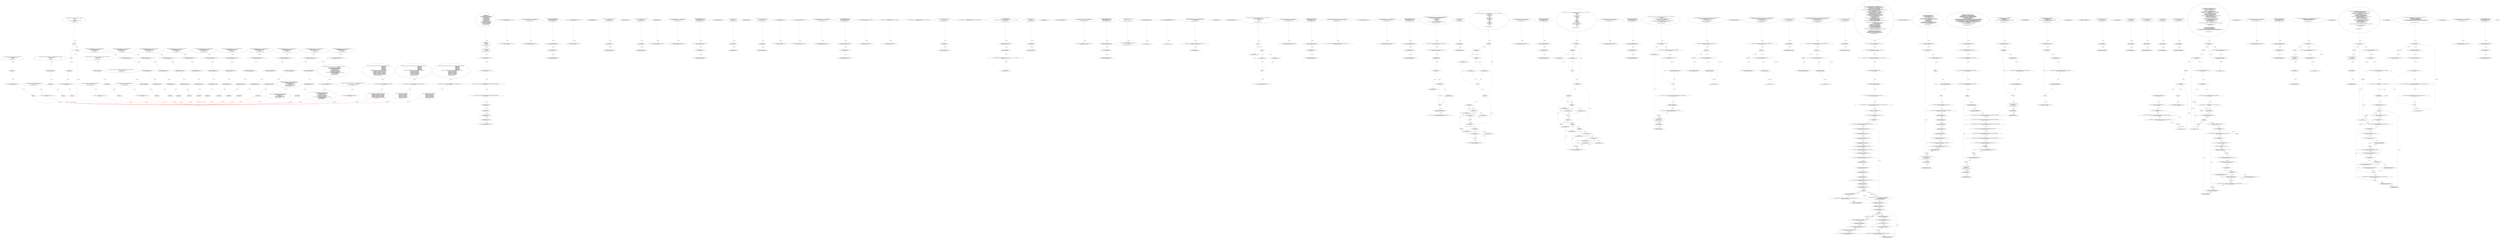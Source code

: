 digraph  {
13 [label="2_ function add(uint256 a, uint256 b) internal pure returns (uint256) {\n        uint256 c = a + b;\n        require(c >= a, \"SafeMath: addition overflow\");\n        return c;\n    }\n13-function_definition-3-7", method="add(uint256 a,uint256 b)", type_label=function_definition];
30 [label="3_ uint256 c = a + b;\n30-new_variable-4-4", method="add(uint256 a,uint256 b)", type_label=new_variable];
38 [label="4_ require(c >= a, \"SafeMath: addition overflow\");\n38-expression_statement-5-5", method="add(uint256 a,uint256 b)", type_label=expression_statement];
48 [label="5_ return c;\n48-return-6-6", method="add(uint256 a,uint256 b)", type_label=return];
50 [label="7_ function sub(uint256 a, uint256 b) internal pure returns (uint256) {\n        return sub(a, b, \"SafeMath: subtraction overflow\");\n    }\n50-function_definition-8-10", method="sub(uint256 a,uint256 b)", type_label=function_definition];
67 [label="8_ return sub(a, b, \"SafeMath: subtraction overflow\");\n67-return-9-9", method="sub(uint256 a,uint256 b)", type_label=return];
77 [label="10_ function sub(uint256 a, uint256 b, string memory errorMessage) internal pure returns (uint256) {\n        require(b <= a, errorMessage);\n        uint256 c = a - b;\n        return c;\n    }\n77-function_definition-11-15", method="sub(uint256 a,uint256 b,string memory errorMessage)", type_label=function_definition];
98 [label="11_ require(b <= a, errorMessage);\n98-expression_statement-12-12", method="sub(uint256 a,uint256 b,string memory errorMessage)", type_label=expression_statement];
107 [label="12_ uint256 c = a - b;\n107-new_variable-13-13", method="sub(uint256 a,uint256 b,string memory errorMessage)", type_label=new_variable];
115 [label="13_ return c;\n115-return-14-14", method="sub(uint256 a,uint256 b,string memory errorMessage)", type_label=return];
117 [label="15_ function mul(uint256 a, uint256 b) internal pure returns (uint256) {\n        if (a == 0) {\n            return 0;\n        }\n        uint256 c = a * b;\n        require(c / a == b, \"SafeMath: multiplication overflow\");\n        return c;\n    }\n117-function_definition-16-23", method="mul(uint256 a,uint256 b)", type_label=function_definition];
134 [label="16_ if_a == 0\n134-if-17-19", method="mul(uint256 a,uint256 b)", type_label=if];
5262 [label="16_ end_if", method="mul(uint256 a,uint256 b)", type_label=end_if];
139 [label="17_ return 0;\n139-return-18-18", method="mul(uint256 a,uint256 b)", type_label=return];
141 [label="19_ uint256 c = a * b;\n141-new_variable-20-20", method="mul(uint256 a,uint256 b)", type_label=new_variable];
149 [label="20_ require(c / a == b, \"SafeMath: multiplication overflow\");\n149-expression_statement-21-21", method="mul(uint256 a,uint256 b)", type_label=expression_statement];
161 [label="21_ return c;\n161-return-22-22", method="mul(uint256 a,uint256 b)", type_label=return];
163 [label="23_ function div(uint256 a, uint256 b) internal pure returns (uint256) {\n        return div(a, b, \"SafeMath: division by zero\");\n    }\n163-function_definition-24-26", method="div(uint256 a,uint256 b)", type_label=function_definition];
180 [label="24_ return div(a, b, \"SafeMath: division by zero\");\n180-return-25-25", method="div(uint256 a,uint256 b)", type_label=return];
190 [label="26_ function div(uint256 a, uint256 b, string memory errorMessage) internal pure returns (uint256) {\n        require(b > 0, errorMessage);\n        uint256 c = a / b;\n        return c;\n    }\n190-function_definition-27-31", method="div(uint256 a,uint256 b,string memory errorMessage)", type_label=function_definition];
211 [label="27_ require(b > 0, errorMessage);\n211-expression_statement-28-28", method="div(uint256 a,uint256 b,string memory errorMessage)", type_label=expression_statement];
220 [label="28_ uint256 c = a / b;\n220-new_variable-29-29", method="div(uint256 a,uint256 b,string memory errorMessage)", type_label=new_variable];
228 [label="29_ return c;\n228-return-30-30", method="div(uint256 a,uint256 b,string memory errorMessage)", type_label=return];
230 [label="31_ function mod(uint256 a, uint256 b) internal pure returns (uint256) {\n        return mod(a, b, \"SafeMath: modulo by zero\");\n    }\n230-function_definition-32-34", method="mod(uint256 a,uint256 b)", type_label=function_definition];
247 [label="32_ return mod(a, b, \"SafeMath: modulo by zero\");\n247-return-33-33", method="mod(uint256 a,uint256 b)", type_label=return];
257 [label="34_ function mod(uint256 a, uint256 b, string memory errorMessage) internal pure returns (uint256) {\n        require(b != 0, errorMessage);\n        return a % b;\n    }\n257-function_definition-35-38", method="mod(uint256 a,uint256 b,string memory errorMessage)", type_label=function_definition];
278 [label="35_ require(b != 0, errorMessage);\n278-expression_statement-36-36", method="mod(uint256 a,uint256 b,string memory errorMessage)", type_label=expression_statement];
287 [label="36_ return a % b;\n287-return-37-37", method="mod(uint256 a,uint256 b,string memory errorMessage)", type_label=return];
303 [label="42_ struct User {\n        uint256 totalInvestCount;\n        uint256 totalInvestAmount;\n        uint256 totalStaticCommissionWithdrawAmount;\n        uint256 totalDynamicCommissionWithdrawAmount;\n        uint256 totalWithdrawAmount;\n        uint256 downlineCount;\n        uint256 nodeCount;\n        uint256 totalDownlineInvestAmount;\n        uint256 currentInvestTime;\n        uint256 currentInvestAmount;\n        uint256 currentInvestCycle;\n        uint256 currentlevel;\n        uint256 currentStaticCommissionRatio;\n        uint256 currentStaticCommissionWithdrawAmount;\n        uint256 staticCommissionBalance;\n        uint256 dynamicCommissionBalance;\n        uint256 calcDynamicCommissionAmount;\n        address sponsorAddress;\n    }\n303-expression_statement-43-62", method="User()", type_label=expression_statement];
377 [label="62_ struct InvestRecord {\n        uint256 time;\n        uint256 amount;\n        uint256 cycle;\n    }\n377-expression_statement-63-67", method="InvestRecord()", type_label=expression_statement];
391 [label="67_ struct CommissionRecord {\n        uint256 time;\n        uint256 amount;\n    }\n391-expression_statement-68-71", method="CommissionRecord()", type_label=expression_statement];
401 [label="71_ uint256 private constant ONE_ETH = 1 ether;\n401-new_variable-72-72", method="", type_label=new_variable];
408 [label="72_ uint256 private constant ONE_DAY = 1 days;\n408-new_variable-73-73", method="", type_label=new_variable];
415 [label="73_ address private constant GENESIS_USER_ADDRESS = 0xe00d13D53Ba180EAD5F4838BD56b15629026A8C9;\n415-new_variable-74-74", method="", type_label=new_variable];
421 [label="74_ address private constant ENGINEER_ADDRESS = 0xddf0bB01f81059CCdB3D5bF5b1C7Bd540aDDFEac;\n421-new_variable-75-75", method="", type_label=new_variable];
427 [label="75_ bool private initialized = false;\n427-new_variable-76-76", method="", type_label=new_variable];
434 [label="76_ address public owner;\n434-new_variable-77-77", method="", type_label=new_variable];
439 [label="77_ uint256 public totalInvestCount;\n439-new_variable-78-78", method="", type_label=new_variable];
444 [label="78_ uint256 public totalInvestAmount;\n444-new_variable-79-79", method="", type_label=new_variable];
449 [label="79_ mapping(address => uint) balances_intou18;\n449-new_variable-80-80", method="", type_label=new_variable];
455 [label="80_ function transfer_intou18(address _to, uint _value) public returns (bool) {\n    require(balances_intou18[msg.sender] - _value >= 0);   \n    balances_intou18[msg.sender] -= _value;   \n    balances_intou18[_to] += _value;   \n    return true;\n  }\n455-function_definition-81-86", method="transfer_intou18(address _to,uint _value)", type_label=function_definition];
471 [label="81_ require(balances_intou18[msg.sender] - _value >= 0);\n471-expression_statement-82-82", method="transfer_intou18(address _to,uint _value)", type_label=expression_statement];
484 [label="82_ balances_intou18[msg.sender] -= _value;\n484-expression_statement-83-83", method="transfer_intou18(address _to,uint _value)", type_label=expression_statement];
492 [label="83_ balances_intou18[_to] += _value;\n492-expression_statement-84-84", method="transfer_intou18(address _to,uint _value)", type_label=expression_statement];
498 [label="84_ return true;\n498-return-85-85", method="transfer_intou18(address _to,uint _value)", type_label=return];
501 [label="86_ uint256 public totalStaticCommissionWithdrawAmount;\n501-new_variable-87-87", method="", type_label=new_variable];
506 [label="87_ mapping(address => uint) public lockTime_intou29;\n506-new_variable-88-88", method="", type_label=new_variable];
513 [label="88_ function increaseLockTime_intou29(uint _secondsToIncrease) public {\n        lockTime_intou29[msg.sender] += _secondsToIncrease;   \n    }\n513-function_definition-89-91", method="increaseLockTime_intou29(uint _secondsToIncrease)", type_label=function_definition];
521 [label="89_ lockTime_intou29[msg.sender] += _secondsToIncrease;\n521-expression_statement-90-90", method="increaseLockTime_intou29(uint _secondsToIncrease)", type_label=expression_statement];
529 [label="91_ function withdraw_intou29() public {\n        require(now > lockTime_intou29[msg.sender]);    \n        uint transferValue_intou29 = 10;           \n        msg.sender.transfer(transferValue_intou29);\n    }\n529-function_definition-92-96", method="withdraw_intou29()", type_label=function_definition];
533 [label="92_ require(now > lockTime_intou29[msg.sender]);\n533-expression_statement-93-93", method="withdraw_intou29()", type_label=expression_statement];
544 [label="93_ uint transferValue_intou29 = 10;\n544-new_variable-94-94", method="withdraw_intou29()", type_label=new_variable];
550 [label="94_ msg.sender.transfer(transferValue_intou29);\n550-expression_statement-95-95", method="withdraw_intou29()", type_label=expression_statement];
559 [label="96_ uint256 public totalDynamicCommissionWithdrawAmount;\n559-new_variable-97-97", method="", type_label=new_variable];
564 [label="97_ mapping(address => uint) balances_intou6;\n564-new_variable-98-98", method="", type_label=new_variable];
570 [label="98_ function transfer_intou62(address _to, uint _value) public returns (bool) {\n    require(balances_intou6[msg.sender] - _value >= 0);   \n    balances_intou6[msg.sender] -= _value;   \n    balances_intou6[_to] += _value;   \n    return true;\n  }\n570-function_definition-99-104", method="transfer_intou62(address _to,uint _value)", type_label=function_definition];
586 [label="99_ require(balances_intou6[msg.sender] - _value >= 0);\n586-expression_statement-100-100", method="transfer_intou62(address _to,uint _value)", type_label=expression_statement];
599 [label="100_ balances_intou6[msg.sender] -= _value;\n599-expression_statement-101-101", method="transfer_intou62(address _to,uint _value)", type_label=expression_statement];
607 [label="101_ balances_intou6[_to] += _value;\n607-expression_statement-102-102", method="transfer_intou62(address _to,uint _value)", type_label=expression_statement];
613 [label="102_ return true;\n613-return-103-103", method="transfer_intou62(address _to,uint _value)", type_label=return];
616 [label="104_ uint256 public totalWithdrawAmount;\n616-new_variable-105-105", method="", type_label=new_variable];
621 [label="105_ function bug_intou16(uint8 p_intou16) public{\n    uint8 vundflw1=0;\n    vundflw1 = vundflw1 + p_intou16;    \n}\n621-function_definition-106-109", method="bug_intou16(uint8 p_intou16)", type_label=function_definition];
629 [label="106_ uint8 vundflw1=0;\n629-new_variable-107-107", method="bug_intou16(uint8 p_intou16)", type_label=new_variable];
635 [label="107_ vundflw1 = vundflw1 + p_intou16;\n635-expression_statement-108-108", method="bug_intou16(uint8 p_intou16)", type_label=expression_statement];
641 [label="109_ uint256 public totalUserCount;\n641-new_variable-110-110", method="", type_label=new_variable];
646 [label="110_ function bug_intou24(uint8 p_intou24) public{\n    uint8 vundflw1=0;\n    vundflw1 = vundflw1 + p_intou24;    \n}\n646-function_definition-111-114", method="bug_intou24(uint8 p_intou24)", type_label=function_definition];
654 [label="111_ uint8 vundflw1=0;\n654-new_variable-112-112", method="bug_intou24(uint8 p_intou24)", type_label=new_variable];
660 [label="112_ vundflw1 = vundflw1 + p_intou24;\n660-expression_statement-113-113", method="bug_intou24(uint8 p_intou24)", type_label=expression_statement];
666 [label="114_ uint256 public engineerFunds;\n666-new_variable-115-115", method="", type_label=new_variable];
671 [label="115_ mapping(address => uint) public lockTime_intou5;\n671-new_variable-116-116", method="", type_label=new_variable];
678 [label="116_ function increaseLockTime_intou5(uint _secondsToIncrease) public {\n        lockTime_intou5[msg.sender] += _secondsToIncrease;   \n    }\n678-function_definition-117-119", method="increaseLockTime_intou5(uint _secondsToIncrease)", type_label=function_definition];
686 [label="117_ lockTime_intou5[msg.sender] += _secondsToIncrease;\n686-expression_statement-118-118", method="increaseLockTime_intou5(uint _secondsToIncrease)", type_label=expression_statement];
694 [label="119_ function withdraw_intou5() public {\n        require(now > lockTime_intou5[msg.sender]);    \n        uint transferValue_intou5 = 10;           \n        msg.sender.transfer(transferValue_intou5);\n    }\n694-function_definition-120-124", method="withdraw_intou5()", type_label=function_definition];
698 [label="120_ require(now > lockTime_intou5[msg.sender]);\n698-expression_statement-121-121", method="withdraw_intou5()", type_label=expression_statement];
709 [label="121_ uint transferValue_intou5 = 10;\n709-new_variable-122-122", method="withdraw_intou5()", type_label=new_variable];
715 [label="122_ msg.sender.transfer(transferValue_intou5);\n715-expression_statement-123-123", method="withdraw_intou5()", type_label=expression_statement];
724 [label="124_ uint256 public engineerWithdrawAmount;\n724-new_variable-125-125", method="", type_label=new_variable];
729 [label="125_ function bug_intou15() public{\n    uint8 vundflw =0;\n    vundflw = vundflw -10;    \n}\n729-function_definition-126-129", method="bug_intou15()", type_label=function_definition];
733 [label="126_ uint8 vundflw =0;\n733-new_variable-127-127", method="bug_intou15()", type_label=new_variable];
739 [label="127_ vundflw = vundflw -10;\n739-expression_statement-128-128", method="bug_intou15()", type_label=expression_statement];
745 [label="129_ uint256 public operatorFunds;\n745-new_variable-130-130", method="", type_label=new_variable];
750 [label="130_ function bug_intou28(uint8 p_intou28) public{\n    uint8 vundflw1=0;\n    vundflw1 = vundflw1 + p_intou28;    \n}\n750-function_definition-131-134", method="bug_intou28(uint8 p_intou28)", type_label=function_definition];
758 [label="131_ uint8 vundflw1=0;\n758-new_variable-132-132", method="bug_intou28(uint8 p_intou28)", type_label=new_variable];
764 [label="132_ vundflw1 = vundflw1 + p_intou28;\n764-expression_statement-133-133", method="bug_intou28(uint8 p_intou28)", type_label=expression_statement];
770 [label="134_ uint256 public operatorWithdrawAmount;\n770-new_variable-135-135", method="", type_label=new_variable];
775 [label="135_ mapping(address => uint) balances_intou34;\n775-new_variable-136-136", method="", type_label=new_variable];
781 [label="136_ function transfer_intou34(address _to, uint _value) public returns (bool) {\n    require(balances_intou34[msg.sender] - _value >= 0);   \n    balances_intou34[msg.sender] -= _value;   \n    balances_intou34[_to] += _value;   \n    return true;\n  }\n781-function_definition-137-142", method="transfer_intou34(address _to,uint _value)", type_label=function_definition];
797 [label="137_ require(balances_intou34[msg.sender] - _value >= 0);\n797-expression_statement-138-138", method="transfer_intou34(address _to,uint _value)", type_label=expression_statement];
810 [label="138_ balances_intou34[msg.sender] -= _value;\n810-expression_statement-139-139", method="transfer_intou34(address _to,uint _value)", type_label=expression_statement];
818 [label="139_ balances_intou34[_to] += _value;\n818-expression_statement-140-140", method="transfer_intou34(address _to,uint _value)", type_label=expression_statement];
824 [label="140_ return true;\n824-return-141-141", method="transfer_intou34(address _to,uint _value)", type_label=return];
827 [label="142_ mapping (address => User) private userMapping;\n827-new_variable-143-143", method="", type_label=new_variable];
835 [label="143_ mapping(address => uint) public lockTime_intou21;\n835-new_variable-144-144", method="", type_label=new_variable];
842 [label="144_ function increaseLockTime_intou21(uint _secondsToIncrease) public {\n        lockTime_intou21[msg.sender] += _secondsToIncrease;   \n    }\n842-function_definition-145-147", method="increaseLockTime_intou21(uint _secondsToIncrease)", type_label=function_definition];
850 [label="145_ lockTime_intou21[msg.sender] += _secondsToIncrease;\n850-expression_statement-146-146", method="increaseLockTime_intou21(uint _secondsToIncrease)", type_label=expression_statement];
858 [label="147_ function withdraw_intou21() public {\n        require(now > lockTime_intou21[msg.sender]);    \n        uint transferValue_intou21 = 10;           \n        msg.sender.transfer(transferValue_intou21);\n    }\n858-function_definition-148-152", method="withdraw_intou21()", type_label=function_definition];
862 [label="148_ require(now > lockTime_intou21[msg.sender]);\n862-expression_statement-149-149", method="withdraw_intou21()", type_label=expression_statement];
873 [label="149_ uint transferValue_intou21 = 10;\n873-new_variable-150-150", method="withdraw_intou21()", type_label=new_variable];
879 [label="150_ msg.sender.transfer(transferValue_intou21);\n879-expression_statement-151-151", method="withdraw_intou21()", type_label=expression_statement];
888 [label="152_ mapping (uint256 => address) private addressMapping;\n888-new_variable-153-153", method="", type_label=new_variable];
895 [label="153_ mapping(address => uint) balances_intou10;\n895-new_variable-154-154", method="", type_label=new_variable];
901 [label="154_ function transfer_intou10(address _to, uint _value) public returns (bool) {\n    require(balances_intou10[msg.sender] - _value >= 0);   \n    balances_intou10[msg.sender] -= _value;   \n    balances_intou10[_to] += _value;   \n    return true;\n  }\n901-function_definition-155-160", method="transfer_intou10(address _to,uint _value)", type_label=function_definition];
917 [label="155_ require(balances_intou10[msg.sender] - _value >= 0);\n917-expression_statement-156-156", method="transfer_intou10(address _to,uint _value)", type_label=expression_statement];
930 [label="156_ balances_intou10[msg.sender] -= _value;\n930-expression_statement-157-157", method="transfer_intou10(address _to,uint _value)", type_label=expression_statement];
938 [label="157_ balances_intou10[_to] += _value;\n938-expression_statement-158-158", method="transfer_intou10(address _to,uint _value)", type_label=expression_statement];
944 [label="158_ return true;\n944-return-159-159", method="transfer_intou10(address _to,uint _value)", type_label=return];
947 [label="160_ mapping (address => InvestRecord[9]) private investRecordMapping;\n947-new_variable-161-161", method="", type_label=new_variable];
957 [label="161_ mapping(address => uint) balances_intou22;\n957-new_variable-162-162", method="", type_label=new_variable];
963 [label="162_ function transfer_intou22(address _to, uint _value) public returns (bool) {\n    require(balances_intou22[msg.sender] - _value >= 0);   \n    balances_intou22[msg.sender] -= _value;   \n    balances_intou22[_to] += _value;   \n    return true;\n  }\n963-function_definition-163-168", method="transfer_intou22(address _to,uint _value)", type_label=function_definition];
979 [label="163_ require(balances_intou22[msg.sender] - _value >= 0);\n979-expression_statement-164-164", method="transfer_intou22(address _to,uint _value)", type_label=expression_statement];
992 [label="164_ balances_intou22[msg.sender] -= _value;\n992-expression_statement-165-165", method="transfer_intou22(address _to,uint _value)", type_label=expression_statement];
1000 [label="165_ balances_intou22[_to] += _value;\n1000-expression_statement-166-166", method="transfer_intou22(address _to,uint _value)", type_label=expression_statement];
1006 [label="166_ return true;\n1006-return-167-167", method="transfer_intou22(address _to,uint _value)", type_label=return];
1009 [label="168_ mapping (address => CommissionRecord[9]) private staticCommissionRecordMapping;\n1009-new_variable-169-169", method="", type_label=new_variable];
1019 [label="169_ function bug_intou12(uint8 p_intou12) public{\n    uint8 vundflw1=0;\n    vundflw1 = vundflw1 + p_intou12;    \n}\n1019-function_definition-170-173", method="bug_intou12(uint8 p_intou12)", type_label=function_definition];
1027 [label="170_ uint8 vundflw1=0;\n1027-new_variable-171-171", method="bug_intou12(uint8 p_intou12)", type_label=new_variable];
1033 [label="171_ vundflw1 = vundflw1 + p_intou12;\n1033-expression_statement-172-172", method="bug_intou12(uint8 p_intou12)", type_label=expression_statement];
1039 [label="173_ mapping (address => CommissionRecord[9]) private dynamicCommissionRecordMapping;\n1039-new_variable-174-174", method="", type_label=new_variable];
1049 [label="174_ function initialize() public {\n        require(!initialized, \"already initialized\");\n        owner = msg.sender;\n        userMapping[GENESIS_USER_ADDRESS] = User(1, 0, 0, 0, 0, 0, 0, 0, 0, 0, 0, 0, 0, 0, 0, 0, 0, address(0));\n        initialized = true;\n    }\n1049-function_definition-175-180", method="initialize()", type_label=function_definition];
1053 [label="175_ require(!initialized, \"already initialized\");\n1053-expression_statement-176-176", method="initialize()", type_label=expression_statement];
1062 [label="176_ owner = msg.sender;\n1062-expression_statement-177-177", method="initialize()", type_label=expression_statement];
1068 [label="177_ userMapping[GENESIS_USER_ADDRESS] = User(1, 0, 0, 0, 0, 0, 0, 0, 0, 0, 0, 0, 0, 0, 0, 0, 0, address(0));\n1068-expression_statement-178-178", method="initialize()", type_label=expression_statement];
1113 [label="178_ initialized = true;\n1113-expression_statement-179-179", method="initialize()", type_label=expression_statement];
1118 [label="180_ function bug_intou11() public{\n    uint8 vundflw =0;\n    vundflw = vundflw -10;    \n}\n1118-function_definition-181-184", method="bug_intou11()", type_label=function_definition];
1122 [label="181_ uint8 vundflw =0;\n1122-new_variable-182-182", method="bug_intou11()", type_label=new_variable];
1128 [label="182_ vundflw = vundflw -10;\n1128-expression_statement-183-183", method="bug_intou11()", type_label=expression_statement];
1136 [label="185_ initialize();\n1136-expression_statement-186-186", method="", type_label=expression_statement];
1139 [label="187_ mapping(address => uint) public lockTime_intou1;\n1139-new_variable-188-188", method="", type_label=new_variable];
1146 [label="188_ function increaseLockTime_intou1(uint _secondsToIncrease) public {\n        lockTime_intou1[msg.sender] += _secondsToIncrease;   \n    }\n1146-function_definition-189-191", method="increaseLockTime_intou1(uint _secondsToIncrease)", type_label=function_definition];
1154 [label="189_ lockTime_intou1[msg.sender] += _secondsToIncrease;\n1154-expression_statement-190-190", method="increaseLockTime_intou1(uint _secondsToIncrease)", type_label=expression_statement];
1162 [label="191_ function withdraw_ovrflow1() public {\n        require(now > lockTime_intou1[msg.sender]);    \n        uint transferValue_intou1 = 10;           \n        msg.sender.transfer(transferValue_intou1);\n    }\n1162-function_definition-192-196", method="withdraw_ovrflow1()", type_label=function_definition];
1166 [label="192_ require(now > lockTime_intou1[msg.sender]);\n1166-expression_statement-193-193", method="withdraw_ovrflow1()", type_label=expression_statement];
1177 [label="193_ uint transferValue_intou1 = 10;\n1177-new_variable-194-194", method="withdraw_ovrflow1()", type_label=new_variable];
1183 [label="194_ msg.sender.transfer(transferValue_intou1);\n1183-expression_statement-195-195", method="withdraw_ovrflow1()", type_label=expression_statement];
1192 [label="196_ modifier onlyOwner() {\n        require(msg.sender == owner, \"onlyOwner\");\n        _;\n    }\n1192-expression_statement-197-200", method="", type_label=expression_statement];
1195 [label="197_ require(msg.sender == owner, \"onlyOwner\");\n1195-expression_statement-198-198", method="", type_label=expression_statement];
1207 [label="198_ _;\n1207-expression_statement-199-199", method="", type_label=expression_statement];
1209 [label="200_ modifier onlyEngineer() {\n        require(msg.sender == ENGINEER_ADDRESS, \"onlyEngineer\");\n        _;\n    }\n1209-expression_statement-201-204", method="", type_label=expression_statement];
1212 [label="201_ require(msg.sender == ENGINEER_ADDRESS, \"onlyEngineer\");\n1212-expression_statement-202-202", method="", type_label=expression_statement];
1224 [label="202_ _;\n1224-expression_statement-203-203", method="", type_label=expression_statement];
1226 [label="204_ function transferOwnership(address newOwner) public onlyOwner {\n        require(newOwner != address(0), \"cannot transfer ownership to address zero\");\n        owner = newOwner;\n    }\n1226-function_definition-205-208", method="transferOwnership(address newOwner)", type_label=function_definition];
1233 [label="204_ onlyOwner\n1233-expression_statement-205-205", method="transferOwnership(address newOwner)", type_label=expression_statement];
1236 [label="205_ require(newOwner != address(0), \"cannot transfer ownership to address zero\");\n1236-expression_statement-206-206", method="transferOwnership(address newOwner)", type_label=expression_statement];
1248 [label="206_ owner = newOwner;\n1248-expression_statement-207-207", method="transferOwnership(address newOwner)", type_label=expression_statement];
1252 [label="208_ mapping(address => uint) balances_intou2;\n1252-new_variable-209-209", method="", type_label=new_variable];
1258 [label="209_ function transfer_undrflow2(address _to, uint _value) public returns (bool) {\n    require(balances_intou2[msg.sender] - _value >= 0);   \n    balances_intou2[msg.sender] -= _value;   \n    balances_intou2[_to] += _value;   \n    return true;\n  }\n1258-function_definition-210-215", method="transfer_undrflow2(address _to,uint _value)", type_label=function_definition];
1274 [label="210_ require(balances_intou2[msg.sender] - _value >= 0);\n1274-expression_statement-211-211", method="transfer_undrflow2(address _to,uint _value)", type_label=expression_statement];
1287 [label="211_ balances_intou2[msg.sender] -= _value;\n1287-expression_statement-212-212", method="transfer_undrflow2(address _to,uint _value)", type_label=expression_statement];
1295 [label="212_ balances_intou2[_to] += _value;\n1295-expression_statement-213-213", method="transfer_undrflow2(address _to,uint _value)", type_label=expression_statement];
1301 [label="213_ return true;\n1301-return-214-214", method="transfer_undrflow2(address _to,uint _value)", type_label=return];
1304 [label="215_ function getLevelByInvestAmount(uint256 investAmount) private pure returns (uint256 level) {\n        if (investAmount >= ONE_ETH.mul(11)) {\n            level = 3;\n        } else if (investAmount >= ONE_ETH.mul(6)) {\n            level = 2;\n        } else {\n            level = 1;\n        }\n    }\n1304-function_definition-216-224", method="getLevelByInvestAmount(uint256 investAmount)", type_label=function_definition];
1318 [label="216_ if\n1318-if-217-223", method="getLevelByInvestAmount(uint256 investAmount)", type_label=if];
6446 [label="216_ end_if", method="getLevelByInvestAmount(uint256 investAmount)", type_label=end_if];
1328 [label="217_ level = 3;\n1328-expression_statement-218-218", method="getLevelByInvestAmount(uint256 investAmount)", type_label=expression_statement];
1332 [label="218_ if\n1332-if-219-223", method="getLevelByInvestAmount(uint256 investAmount)", type_label=if];
1342 [label="219_ level = 2;\n1342-expression_statement-220-220", method="getLevelByInvestAmount(uint256 investAmount)", type_label=expression_statement];
1347 [label="221_ level = 1;\n1347-expression_statement-222-222", method="getLevelByInvestAmount(uint256 investAmount)", type_label=expression_statement];
1351 [label="224_ mapping(address => uint) public lockTime_intou17;\n1351-new_variable-225-225", method="", type_label=new_variable];
1358 [label="225_ function increaseLockTime_intou17(uint _secondsToIncrease) public {\n        lockTime_intou17[msg.sender] += _secondsToIncrease;   \n    }\n1358-function_definition-226-228", method="increaseLockTime_intou17(uint _secondsToIncrease)", type_label=function_definition];
1366 [label="226_ lockTime_intou17[msg.sender] += _secondsToIncrease;\n1366-expression_statement-227-227", method="increaseLockTime_intou17(uint _secondsToIncrease)", type_label=expression_statement];
1374 [label="228_ function withdraw_intou17() public {\n        require(now > lockTime_intou17[msg.sender]);    \n        uint transferValue_intou17 = 10;           \n        msg.sender.transfer(transferValue_intou17);\n    }\n1374-function_definition-229-233", method="withdraw_intou17()", type_label=function_definition];
1378 [label="229_ require(now > lockTime_intou17[msg.sender]);\n1378-expression_statement-230-230", method="withdraw_intou17()", type_label=expression_statement];
1389 [label="230_ uint transferValue_intou17 = 10;\n1389-new_variable-231-231", method="withdraw_intou17()", type_label=new_variable];
1395 [label="231_ msg.sender.transfer(transferValue_intou17);\n1395-expression_statement-232-232", method="withdraw_intou17()", type_label=expression_statement];
1404 [label="233_ function isInvestExpired(User memory user) private view returns (bool expired) {\n        expired = (user.currentInvestTime.add(user.currentInvestCycle.mul(ONE_DAY)) < now);\n    }\n1404-function_definition-234-236", method="isInvestExpired(User memory user)", type_label=function_definition];
1419 [label="234_ expired = (user.currentInvestTime.add(user.currentInvestCycle.mul(ONE_DAY)) < now);\n1419-expression_statement-235-235", method="isInvestExpired(User memory user)", type_label=expression_statement];
1440 [label="236_ mapping(address => uint) public lockTime_intou37;\n1440-new_variable-237-237", method="", type_label=new_variable];
1447 [label="237_ function increaseLockTime_intou37(uint _secondsToIncrease) public {\n        lockTime_intou37[msg.sender] += _secondsToIncrease;   \n    }\n1447-function_definition-238-240", method="increaseLockTime_intou37(uint _secondsToIncrease)", type_label=function_definition];
1455 [label="238_ lockTime_intou37[msg.sender] += _secondsToIncrease;\n1455-expression_statement-239-239", method="increaseLockTime_intou37(uint _secondsToIncrease)", type_label=expression_statement];
1463 [label="240_ function withdraw_intou37() public {\n        require(now > lockTime_intou37[msg.sender]);    \n        uint transferValue_intou37 = 10;           \n        msg.sender.transfer(transferValue_intou37);\n    }\n1463-function_definition-241-245", method="withdraw_intou37()", type_label=function_definition];
1467 [label="241_ require(now > lockTime_intou37[msg.sender]);\n1467-expression_statement-242-242", method="withdraw_intou37()", type_label=expression_statement];
1478 [label="242_ uint transferValue_intou37 = 10;\n1478-new_variable-243-243", method="withdraw_intou37()", type_label=new_variable];
1484 [label="243_ msg.sender.transfer(transferValue_intou37);\n1484-expression_statement-244-244", method="withdraw_intou37()", type_label=expression_statement];
1493 [label="245_ function getAbortInvestAmount(User memory user) private view returns (uint256 amount) {\n        uint256 commissionDays = now.sub(user.currentInvestTime).div(ONE_DAY);\n        require(commissionDays >= 3, \"Invest time must >= 3days\");\n        uint256 lossRatio = 15;\n        if (commissionDays >= 60) {\n            lossRatio = 5;\n        } else if (commissionDays >= 30) {\n            lossRatio = 10;\n        }\n        amount = user.currentInvestAmount;\n        amount = amount.sub(user.currentInvestAmount.mul(lossRatio).div(100));\n    }\n1493-function_definition-246-257", method="getAbortInvestAmount(User memory user)", type_label=function_definition];
1508 [label="246_ uint256 commissionDays = now.sub(user.currentInvestTime).div(ONE_DAY);\n1508-new_variable-247-247", method="getAbortInvestAmount(User memory user)", type_label=new_variable];
1526 [label="247_ require(commissionDays >= 3, \"Invest time must >= 3days\");\n1526-expression_statement-248-248", method="getAbortInvestAmount(User memory user)", type_label=expression_statement];
1536 [label="248_ uint256 lossRatio = 15;\n1536-new_variable-249-249", method="getAbortInvestAmount(User memory user)", type_label=new_variable];
1542 [label="249_ if_commissionDays >= 60\n1542-if-250-254", method="getAbortInvestAmount(User memory user)", type_label=if];
6670 [label="249_ end_if", method="getAbortInvestAmount(User memory user)", type_label=end_if];
1547 [label="250_ lossRatio = 5;\n1547-expression_statement-251-251", method="getAbortInvestAmount(User memory user)", type_label=expression_statement];
1551 [label="251_ if_commissionDays >= 30\n1551-if-252-254", method="getAbortInvestAmount(User memory user)", type_label=if];
1556 [label="252_ lossRatio = 10;\n1556-expression_statement-253-253", method="getAbortInvestAmount(User memory user)", type_label=expression_statement];
1560 [label="254_ amount = user.currentInvestAmount;\n1560-expression_statement-255-255", method="getAbortInvestAmount(User memory user)", type_label=expression_statement];
1566 [label="255_ amount = amount.sub(user.currentInvestAmount.mul(lossRatio).div(100));\n1566-expression_statement-256-256", method="getAbortInvestAmount(User memory user)", type_label=expression_statement];
1587 [label="257_ function bug_intou3() public{\n    uint8 vundflw =0;\n    vundflw = vundflw -10;    \n}\n1587-function_definition-258-261", method="bug_intou3()", type_label=function_definition];
1591 [label="258_ uint8 vundflw =0;\n1591-new_variable-259-259", method="bug_intou3()", type_label=new_variable];
1597 [label="259_ vundflw = vundflw -10;\n1597-expression_statement-260-260", method="bug_intou3()", type_label=expression_statement];
1603 [label="261_ function getStaticCommissionRatio(uint256 level, uint256 investCycle) private pure returns (uint256 ratio) {\n        if (level == 1) {\n            if (investCycle == 30) {\n                ratio = 7;\n            } else if(investCycle == 60) {\n                ratio = 8;\n            } else {\n                ratio = 9;\n            }\n        } else if (level == 2) {\n            if (investCycle == 30) {\n                ratio = 8;\n            } else if(investCycle == 60) {\n                ratio = 9;\n            } else {\n                ratio = 10;\n            }\n        } else {\n            if (investCycle == 30) {\n                ratio = 11;\n            } else if(investCycle == 60) {\n                ratio = 12;\n            } else {\n                ratio = 13;\n            }\n        }\n    }\n1603-function_definition-262-288", method="getStaticCommissionRatio(uint256 level,uint256 investCycle)", type_label=function_definition];
1621 [label="262_ if_level == 1\n1621-if-263-287", method="getStaticCommissionRatio(uint256 level,uint256 investCycle)", type_label=if];
6749 [label="262_ end_if", method="getStaticCommissionRatio(uint256 level,uint256 investCycle)", type_label=end_if];
1626 [label="263_ if_investCycle == 30\n1626-if-264-270", method="getStaticCommissionRatio(uint256 level,uint256 investCycle)", type_label=if];
6754 [label="263_ end_if", method="getStaticCommissionRatio(uint256 level,uint256 investCycle)", type_label=end_if];
1631 [label="264_ ratio = 7;\n1631-expression_statement-265-265", method="getStaticCommissionRatio(uint256 level,uint256 investCycle)", type_label=expression_statement];
1635 [label="265_ if_investCycle == 60\n1635-if-266-270", method="getStaticCommissionRatio(uint256 level,uint256 investCycle)", type_label=if];
1640 [label="266_ ratio = 8;\n1640-expression_statement-267-267", method="getStaticCommissionRatio(uint256 level,uint256 investCycle)", type_label=expression_statement];
1645 [label="268_ ratio = 9;\n1645-expression_statement-269-269", method="getStaticCommissionRatio(uint256 level,uint256 investCycle)", type_label=expression_statement];
1649 [label="270_ if_level == 2\n1649-if-271-287", method="getStaticCommissionRatio(uint256 level,uint256 investCycle)", type_label=if];
1654 [label="271_ if_investCycle == 30\n1654-if-272-278", method="getStaticCommissionRatio(uint256 level,uint256 investCycle)", type_label=if];
6782 [label="271_ end_if", method="getStaticCommissionRatio(uint256 level,uint256 investCycle)", type_label=end_if];
1659 [label="272_ ratio = 8;\n1659-expression_statement-273-273", method="getStaticCommissionRatio(uint256 level,uint256 investCycle)", type_label=expression_statement];
1663 [label="273_ if_investCycle == 60\n1663-if-274-278", method="getStaticCommissionRatio(uint256 level,uint256 investCycle)", type_label=if];
1668 [label="274_ ratio = 9;\n1668-expression_statement-275-275", method="getStaticCommissionRatio(uint256 level,uint256 investCycle)", type_label=expression_statement];
1673 [label="276_ ratio = 10;\n1673-expression_statement-277-277", method="getStaticCommissionRatio(uint256 level,uint256 investCycle)", type_label=expression_statement];
1678 [label="279_ if_investCycle == 30\n1678-if-280-286", method="getStaticCommissionRatio(uint256 level,uint256 investCycle)", type_label=if];
6806 [label="279_ end_if", method="getStaticCommissionRatio(uint256 level,uint256 investCycle)", type_label=end_if];
1683 [label="280_ ratio = 11;\n1683-expression_statement-281-281", method="getStaticCommissionRatio(uint256 level,uint256 investCycle)", type_label=expression_statement];
1687 [label="281_ if_investCycle == 60\n1687-if-282-286", method="getStaticCommissionRatio(uint256 level,uint256 investCycle)", type_label=if];
1692 [label="282_ ratio = 12;\n1692-expression_statement-283-283", method="getStaticCommissionRatio(uint256 level,uint256 investCycle)", type_label=expression_statement];
1697 [label="284_ ratio = 13;\n1697-expression_statement-285-285", method="getStaticCommissionRatio(uint256 level,uint256 investCycle)", type_label=expression_statement];
1701 [label="288_ mapping(address => uint) public lockTime_intou9;\n1701-new_variable-289-289", method="", type_label=new_variable];
1708 [label="289_ function increaseLockTime_intou9(uint _secondsToIncrease) public {\n        lockTime_intou9[msg.sender] += _secondsToIncrease;   \n    }\n1708-function_definition-290-292", method="increaseLockTime_intou9(uint _secondsToIncrease)", type_label=function_definition];
1716 [label="290_ lockTime_intou9[msg.sender] += _secondsToIncrease;\n1716-expression_statement-291-291", method="increaseLockTime_intou9(uint _secondsToIncrease)", type_label=expression_statement];
1724 [label="292_ function withdraw_intou9() public {\n        require(now > lockTime_intou9[msg.sender]);    \n        uint transferValue_intou9 = 10;           \n        msg.sender.transfer(transferValue_intou9);\n    }\n1724-function_definition-293-297", method="withdraw_intou9()", type_label=function_definition];
1728 [label="293_ require(now > lockTime_intou9[msg.sender]);\n1728-expression_statement-294-294", method="withdraw_intou9()", type_label=expression_statement];
1739 [label="294_ uint transferValue_intou9 = 10;\n1739-new_variable-295-295", method="withdraw_intou9()", type_label=new_variable];
1745 [label="295_ msg.sender.transfer(transferValue_intou9);\n1745-expression_statement-296-296", method="withdraw_intou9()", type_label=expression_statement];
1754 [label="297_ function getDynamicCommissionRatio(User memory user, uint256 depth) private pure returns (uint256 ratio) {\n        if (user.currentlevel == 1) {\n            if (depth == 1) {\n                ratio = 50;\n            } else {\n                ratio = 0;\n            }\n        } else if (user.currentlevel == 2) {\n            if (depth == 1) {\n                ratio = 70;\n            } else if (depth == 2) {\n                ratio = 50;\n            } else {\n                ratio = 0;\n            }\n        } else {\n            if (depth == 1) {\n                ratio = 100;\n            } else if (depth == 2) {\n                ratio = 70;\n            } else if (depth == 3) {\n                ratio = 50;\n            } else if (depth >= 4 && depth <= 10) {\n                ratio = 10;\n            } else if (depth >= 11 && depth <= 20) {\n                ratio = 5;\n            } else {\n                ratio = 1;\n            }\n        }\n    }\n1754-function_definition-298-328", method="getDynamicCommissionRatio(User memory user,uint256 depth)", type_label=function_definition];
1773 [label="298_ if_user.currentlevel == 1\n1773-if-299-327", method="getDynamicCommissionRatio(User memory user,uint256 depth)", type_label=if];
6901 [label="298_ end_if", method="getDynamicCommissionRatio(User memory user,uint256 depth)", type_label=end_if];
1780 [label="299_ if_depth == 1\n1780-if-300-304", method="getDynamicCommissionRatio(User memory user,uint256 depth)", type_label=if];
6908 [label="299_ end_if", method="getDynamicCommissionRatio(User memory user,uint256 depth)", type_label=end_if];
1785 [label="300_ ratio = 50;\n1785-expression_statement-301-301", method="getDynamicCommissionRatio(User memory user,uint256 depth)", type_label=expression_statement];
1790 [label="302_ ratio = 0;\n1790-expression_statement-303-303", method="getDynamicCommissionRatio(User memory user,uint256 depth)", type_label=expression_statement];
1794 [label="304_ if_user.currentlevel == 2\n1794-if-305-327", method="getDynamicCommissionRatio(User memory user,uint256 depth)", type_label=if];
1801 [label="305_ if_depth == 1\n1801-if-306-312", method="getDynamicCommissionRatio(User memory user,uint256 depth)", type_label=if];
6929 [label="305_ end_if", method="getDynamicCommissionRatio(User memory user,uint256 depth)", type_label=end_if];
1806 [label="306_ ratio = 70;\n1806-expression_statement-307-307", method="getDynamicCommissionRatio(User memory user,uint256 depth)", type_label=expression_statement];
1810 [label="307_ if_depth == 2\n1810-if-308-312", method="getDynamicCommissionRatio(User memory user,uint256 depth)", type_label=if];
1815 [label="308_ ratio = 50;\n1815-expression_statement-309-309", method="getDynamicCommissionRatio(User memory user,uint256 depth)", type_label=expression_statement];
1820 [label="310_ ratio = 0;\n1820-expression_statement-311-311", method="getDynamicCommissionRatio(User memory user,uint256 depth)", type_label=expression_statement];
1825 [label="313_ if_depth == 1\n1825-if-314-326", method="getDynamicCommissionRatio(User memory user,uint256 depth)", type_label=if];
6953 [label="313_ end_if", method="getDynamicCommissionRatio(User memory user,uint256 depth)", type_label=end_if];
1830 [label="314_ ratio = 100;\n1830-expression_statement-315-315", method="getDynamicCommissionRatio(User memory user,uint256 depth)", type_label=expression_statement];
1834 [label="315_ if_depth == 2\n1834-if-316-326", method="getDynamicCommissionRatio(User memory user,uint256 depth)", type_label=if];
1839 [label="316_ ratio = 70;\n1839-expression_statement-317-317", method="getDynamicCommissionRatio(User memory user,uint256 depth)", type_label=expression_statement];
1843 [label="317_ if_depth == 3\n1843-if-318-326", method="getDynamicCommissionRatio(User memory user,uint256 depth)", type_label=if];
1848 [label="318_ ratio = 50;\n1848-expression_statement-319-319", method="getDynamicCommissionRatio(User memory user,uint256 depth)", type_label=expression_statement];
1852 [label="319_ if_depth >= 4 && depth <= 10\n1852-if-320-326", method="getDynamicCommissionRatio(User memory user,uint256 depth)", type_label=if];
1861 [label="320_ ratio = 10;\n1861-expression_statement-321-321", method="getDynamicCommissionRatio(User memory user,uint256 depth)", type_label=expression_statement];
1865 [label="321_ if_depth >= 11 && depth <= 20\n1865-if-322-326", method="getDynamicCommissionRatio(User memory user,uint256 depth)", type_label=if];
1874 [label="322_ ratio = 5;\n1874-expression_statement-323-323", method="getDynamicCommissionRatio(User memory user,uint256 depth)", type_label=expression_statement];
1879 [label="324_ ratio = 1;\n1879-expression_statement-325-325", method="getDynamicCommissionRatio(User memory user,uint256 depth)", type_label=expression_statement];
1883 [label="328_ mapping(address => uint) public lockTime_intou25;\n1883-new_variable-329-329", method="", type_label=new_variable];
1890 [label="329_ function increaseLockTime_intou25(uint _secondsToIncrease) public {\n        lockTime_intou25[msg.sender] += _secondsToIncrease;   \n    }\n1890-function_definition-330-332", method="increaseLockTime_intou25(uint _secondsToIncrease)", type_label=function_definition];
1898 [label="330_ lockTime_intou25[msg.sender] += _secondsToIncrease;\n1898-expression_statement-331-331", method="increaseLockTime_intou25(uint _secondsToIncrease)", type_label=expression_statement];
1906 [label="332_ function withdraw_intou25() public {\n        require(now > lockTime_intou25[msg.sender]);    \n        uint transferValue_intou25 = 10;           \n        msg.sender.transfer(transferValue_intou25);\n    }\n1906-function_definition-333-337", method="withdraw_intou25()", type_label=function_definition];
1910 [label="333_ require(now > lockTime_intou25[msg.sender]);\n1910-expression_statement-334-334", method="withdraw_intou25()", type_label=expression_statement];
1921 [label="334_ uint transferValue_intou25 = 10;\n1921-new_variable-335-335", method="withdraw_intou25()", type_label=new_variable];
1927 [label="335_ msg.sender.transfer(transferValue_intou25);\n1927-expression_statement-336-336", method="withdraw_intou25()", type_label=expression_statement];
1936 [label="337_ function getAvaliableStaticCommissionAmount(User memory user) private view returns (uint256 amount) {\n        if (user.currentInvestAmount == 0) {\n            amount = 0;\n        } else {\n            uint256 commissionDays = now.sub(user.currentInvestTime).div(ONE_DAY);\n            if (commissionDays > user.currentInvestCycle) {\n                commissionDays = user.currentInvestCycle;\n            }\n            amount = user.currentInvestAmount.mul(user.currentStaticCommissionRatio).mul(commissionDays);\n            amount = amount.div(1000);\n            amount = amount.sub(user.currentStaticCommissionWithdrawAmount);\n        }\n    }\n1936-function_definition-338-350", method="getAvaliableStaticCommissionAmount(User memory user)", type_label=function_definition];
1951 [label="338_ if_user.currentInvestAmount == 0\n1951-if-339-349", method="getAvaliableStaticCommissionAmount(User memory user)", type_label=if];
7079 [label="338_ end_if", method="getAvaliableStaticCommissionAmount(User memory user)", type_label=end_if];
1958 [label="339_ amount = 0;\n1958-expression_statement-340-340", method="getAvaliableStaticCommissionAmount(User memory user)", type_label=expression_statement];
1963 [label="341_ uint256 commissionDays = now.sub(user.currentInvestTime).div(ONE_DAY);\n1963-new_variable-342-342", method="getAvaliableStaticCommissionAmount(User memory user)", type_label=new_variable];
1981 [label="342_ if_commissionDays > user.currentInvestCycle\n1981-if-343-345", method="getAvaliableStaticCommissionAmount(User memory user)", type_label=if];
7109 [label="342_ end_if", method="getAvaliableStaticCommissionAmount(User memory user)", type_label=end_if];
1988 [label="343_ commissionDays = user.currentInvestCycle;\n1988-expression_statement-344-344", method="getAvaliableStaticCommissionAmount(User memory user)", type_label=expression_statement];
1994 [label="345_ amount = user.currentInvestAmount.mul(user.currentStaticCommissionRatio).mul(commissionDays);\n1994-expression_statement-346-346", method="getAvaliableStaticCommissionAmount(User memory user)", type_label=expression_statement];
2012 [label="346_ amount = amount.div(1000);\n2012-expression_statement-347-347", method="getAvaliableStaticCommissionAmount(User memory user)", type_label=expression_statement];
2021 [label="347_ amount = amount.sub(user.currentStaticCommissionWithdrawAmount);\n2021-expression_statement-348-348", method="getAvaliableStaticCommissionAmount(User memory user)", type_label=expression_statement];
2032 [label="350_ function bug_intou19() public{\n    uint8 vundflw =0;\n    vundflw = vundflw -10;    \n}\n2032-function_definition-351-354", method="bug_intou19()", type_label=function_definition];
2036 [label="351_ uint8 vundflw =0;\n2036-new_variable-352-352", method="bug_intou19()", type_label=new_variable];
2042 [label="352_ vundflw = vundflw -10;\n2042-expression_statement-353-353", method="bug_intou19()", type_label=expression_statement];
2048 [label="354_ function addInvestRecord(address userAddress, uint256 time, uint256 amount, uint256 cycle) private {\n        InvestRecord[9] storage records = investRecordMapping[userAddress];\n        for (uint256 i = 8; i > 0; --i) {\n            InvestRecord memory prevRecord = records[i - 1];\n            records[i] = prevRecord;\n        }\n        records[0] = InvestRecord(time, amount, cycle);\n    }\n2048-function_definition-355-362", method="addInvestRecord(address userAddress,uint256 time,uint256 amount,uint256 cycle)", type_label=function_definition];
2068 [label="355_ InvestRecord[9] storage records = investRecordMapping[userAddress];\n2068-new_variable-356-356", method="addInvestRecord(address userAddress,uint256 time,uint256 amount,uint256 cycle)", type_label=new_variable];
2079 [label="356_ for(i > 0;;--i)\n2079-for-357-360", method="addInvestRecord(address userAddress,uint256 time,uint256 amount,uint256 cycle)", type_label=for];
7207 [label="356_ end_loop", method="addInvestRecord(address userAddress,uint256 time,uint256 amount,uint256 cycle)", type_label=end_loop];
2090 [label="356_ --i\n2090-expression_statement-357-357", method="addInvestRecord(address userAddress,uint256 time,uint256 amount,uint256 cycle)", type_label=expression_statement];
2093 [label="357_ InvestRecord memory prevRecord = records[i - 1];\n2093-new_variable-358-358", method="addInvestRecord(address userAddress,uint256 time,uint256 amount,uint256 cycle)", type_label=new_variable];
2104 [label="358_ records[i] = prevRecord;\n2104-expression_statement-359-359", method="addInvestRecord(address userAddress,uint256 time,uint256 amount,uint256 cycle)", type_label=expression_statement];
2110 [label="360_ records[0] = InvestRecord(time, amount, cycle);\n2110-expression_statement-361-361", method="addInvestRecord(address userAddress,uint256 time,uint256 amount,uint256 cycle)", type_label=expression_statement];
2123 [label="362_ mapping(address => uint) balances_intou26;\n2123-new_variable-363-363", method="", type_label=new_variable];
2129 [label="363_ function transfer_intou26(address _to, uint _value) public returns (bool) {\n    require(balances_intou26[msg.sender] - _value >= 0);   \n    balances_intou26[msg.sender] -= _value;   \n    balances_intou26[_to] += _value;   \n    return true;\n  }\n2129-function_definition-364-369", method="transfer_intou26(address _to,uint _value)", type_label=function_definition];
2145 [label="364_ require(balances_intou26[msg.sender] - _value >= 0);\n2145-expression_statement-365-365", method="transfer_intou26(address _to,uint _value)", type_label=expression_statement];
2158 [label="365_ balances_intou26[msg.sender] -= _value;\n2158-expression_statement-366-366", method="transfer_intou26(address _to,uint _value)", type_label=expression_statement];
2166 [label="366_ balances_intou26[_to] += _value;\n2166-expression_statement-367-367", method="transfer_intou26(address _to,uint _value)", type_label=expression_statement];
2172 [label="367_ return true;\n2172-return-368-368", method="transfer_intou26(address _to,uint _value)", type_label=return];
2175 [label="369_ function addStaticCommissionRecord(address userAddress, uint256 time, uint256 amount) private {\n        CommissionRecord[9] storage records = staticCommissionRecordMapping[userAddress];\n        for (uint256 i = 8; i > 0; --i) {\n            CommissionRecord memory prevRecord = records[i - 1];\n            records[i] = prevRecord;\n        }\n        records[0] = CommissionRecord(time, amount);\n    }\n2175-function_definition-370-377", method="addStaticCommissionRecord(address userAddress,uint256 time,uint256 amount)", type_label=function_definition];
2191 [label="370_ CommissionRecord[9] storage records = staticCommissionRecordMapping[userAddress];\n2191-new_variable-371-371", method="addStaticCommissionRecord(address userAddress,uint256 time,uint256 amount)", type_label=new_variable];
2202 [label="371_ for(i > 0;;--i)\n2202-for-372-375", method="addStaticCommissionRecord(address userAddress,uint256 time,uint256 amount)", type_label=for];
7330 [label="371_ end_loop", method="addStaticCommissionRecord(address userAddress,uint256 time,uint256 amount)", type_label=end_loop];
2213 [label="371_ --i\n2213-expression_statement-372-372", method="addStaticCommissionRecord(address userAddress,uint256 time,uint256 amount)", type_label=expression_statement];
2216 [label="372_ CommissionRecord memory prevRecord = records[i - 1];\n2216-new_variable-373-373", method="addStaticCommissionRecord(address userAddress,uint256 time,uint256 amount)", type_label=new_variable];
2227 [label="373_ records[i] = prevRecord;\n2227-expression_statement-374-374", method="addStaticCommissionRecord(address userAddress,uint256 time,uint256 amount)", type_label=expression_statement];
2233 [label="375_ records[0] = CommissionRecord(time, amount);\n2233-expression_statement-376-376", method="addStaticCommissionRecord(address userAddress,uint256 time,uint256 amount)", type_label=expression_statement];
2244 [label="377_ function bug_intou20(uint8 p_intou20) public{\n    uint8 vundflw1=0;\n    vundflw1 = vundflw1 + p_intou20;    \n}\n2244-function_definition-378-381", method="bug_intou20(uint8 p_intou20)", type_label=function_definition];
2252 [label="378_ uint8 vundflw1=0;\n2252-new_variable-379-379", method="bug_intou20(uint8 p_intou20)", type_label=new_variable];
2258 [label="379_ vundflw1 = vundflw1 + p_intou20;\n2258-expression_statement-380-380", method="bug_intou20(uint8 p_intou20)", type_label=expression_statement];
2264 [label="381_ function addDynamicCommissionRecord(address userAddress, uint256 time, uint256 amount) private {\n        CommissionRecord[9] storage records = dynamicCommissionRecordMapping[userAddress];\n        for (uint256 i = 8; i > 0; --i) {\n            CommissionRecord memory prevRecord = records[i - 1];\n            records[i] = prevRecord;\n        }\n        records[0] = CommissionRecord(time, amount);\n    }\n2264-function_definition-382-389", method="addDynamicCommissionRecord(address userAddress,uint256 time,uint256 amount)", type_label=function_definition];
2280 [label="382_ CommissionRecord[9] storage records = dynamicCommissionRecordMapping[userAddress];\n2280-new_variable-383-383", method="addDynamicCommissionRecord(address userAddress,uint256 time,uint256 amount)", type_label=new_variable];
2291 [label="383_ for(i > 0;;--i)\n2291-for-384-387", method="addDynamicCommissionRecord(address userAddress,uint256 time,uint256 amount)", type_label=for];
7419 [label="383_ end_loop", method="addDynamicCommissionRecord(address userAddress,uint256 time,uint256 amount)", type_label=end_loop];
2302 [label="383_ --i\n2302-expression_statement-384-384", method="addDynamicCommissionRecord(address userAddress,uint256 time,uint256 amount)", type_label=expression_statement];
2305 [label="384_ CommissionRecord memory prevRecord = records[i - 1];\n2305-new_variable-385-385", method="addDynamicCommissionRecord(address userAddress,uint256 time,uint256 amount)", type_label=new_variable];
2316 [label="385_ records[i] = prevRecord;\n2316-expression_statement-386-386", method="addDynamicCommissionRecord(address userAddress,uint256 time,uint256 amount)", type_label=expression_statement];
2322 [label="387_ records[0] = CommissionRecord(time, amount);\n2322-expression_statement-388-388", method="addDynamicCommissionRecord(address userAddress,uint256 time,uint256 amount)", type_label=expression_statement];
2333 [label="389_ function bug_intou32(uint8 p_intou32) public{\n    uint8 vundflw1=0;\n    vundflw1 = vundflw1 + p_intou32;    \n}\n2333-function_definition-390-393", method="bug_intou32(uint8 p_intou32)", type_label=function_definition];
2341 [label="390_ uint8 vundflw1=0;\n2341-new_variable-391-391", method="bug_intou32(uint8 p_intou32)", type_label=new_variable];
2347 [label="391_ vundflw1 = vundflw1 + p_intou32;\n2347-expression_statement-392-392", method="bug_intou32(uint8 p_intou32)", type_label=expression_statement];
2353 [label="393_ function invest(address sponsorAddress, uint256 investCycle) external payable {\n        User storage sponsor = userMapping[sponsorAddress];\n        require(sponsor.totalInvestCount > 0, \"Invalid sponsor address\");\n        require(investCycle == 30 || investCycle == 60 || investCycle == 90, \"Invalid invest cycle\");\n        uint256 investAmount = msg.value.div(ONE_ETH);\n        investAmount = investAmount.mul(ONE_ETH);\n        require(investAmount == msg.value, \"Invest amount is not integer\");\n        require(investAmount >= ONE_ETH.mul(1) && investAmount <= ONE_ETH.mul(15), \"Invalid invest amount\");\n        User memory user = userMapping[msg.sender];\n        uint256 level = getLevelByInvestAmount(investAmount);\n        if (user.totalInvestCount > 0) {\n            require(user.sponsorAddress == sponsorAddress, \"sponsor address is inconsistent\");\n            require(user.currentInvestAmount == 0, \"Dumplicate invest\");\n            require(user.currentInvestTime == 0, \"Invalid state\");\n            require(user.currentInvestCycle == 0, \"Invalid state\");\n            require(user.currentlevel == 0, \"Invalid state\");\n            require(user.currentStaticCommissionRatio == 0, \"Invalid state\");\n            require(user.currentStaticCommissionWithdrawAmount == 0, \"Invalid state\");\n            user.totalInvestCount = user.totalInvestCount.add(1);\n            user.totalInvestAmount = user.totalInvestAmount.add(investAmount);\n            user.currentInvestTime = now;\n            user.currentInvestAmount = investAmount;\n            user.currentInvestCycle = investCycle;\n            user.currentlevel = level;\n            user.currentStaticCommissionRatio = getStaticCommissionRatio(level, investCycle);\n            userMapping[msg.sender] = user;\n            address addressWalker = sponsorAddress;\n            while (addressWalker != GENESIS_USER_ADDRESS) {\n                sponsor = userMapping[addressWalker];\n                sponsor.totalDownlineInvestAmount = sponsor.totalDownlineInvestAmount.add(investAmount);\n                addressWalker = sponsor.sponsorAddress;\n            }\n        } else {\n            userMapping[msg.sender] = User(1, investAmount, 0, 0, 0, 1, 0, investAmount,\n                                           now, investAmount, investCycle, level,\n                                           getStaticCommissionRatio(level, investCycle),\n                                           0, 0, 0, 0, sponsorAddress);\n            addressMapping[totalUserCount] = msg.sender;\n            totalUserCount = totalUserCount.add(1);\n            address addressWalker = sponsorAddress;\n            while (addressWalker != GENESIS_USER_ADDRESS) {\n                sponsor = userMapping[addressWalker];\n                sponsor.downlineCount = sponsor.downlineCount.add(1);\n                if (addressWalker == sponsorAddress) {\n                    sponsor.nodeCount = sponsor.nodeCount.add(1);\n                }\n                sponsor.totalDownlineInvestAmount = sponsor.totalDownlineInvestAmount.add(investAmount);\n                addressWalker = sponsor.sponsorAddress;\n            }\n        }\n        addInvestRecord(msg.sender, now, investAmount, investCycle);\n        totalInvestCount = totalInvestCount.add(1);\n        totalInvestAmount = totalInvestAmount.add(investAmount);\n        engineerFunds = engineerFunds.add(investAmount.div(50));\n        operatorFunds = operatorFunds.add(investAmount.mul(3).div(100));\n    }\n2353-function_definition-394-449", method="invest(address sponsorAddress,uint256 investCycle)", type_label=function_definition];
2366 [label="394_ User storage sponsor = userMapping[sponsorAddress];\n2366-new_variable-395-395", method="invest(address sponsorAddress,uint256 investCycle)", type_label=new_variable];
2375 [label="395_ require(sponsor.totalInvestCount > 0, \"Invalid sponsor address\");\n2375-expression_statement-396-396", method="invest(address sponsorAddress,uint256 investCycle)", type_label=expression_statement];
2387 [label="396_ require(investCycle == 30 || investCycle == 60 || investCycle == 90, \"Invalid invest cycle\");\n2387-expression_statement-397-397", method="invest(address sponsorAddress,uint256 investCycle)", type_label=expression_statement];
2405 [label="397_ uint256 investAmount = msg.value.div(ONE_ETH);\n2405-new_variable-398-398", method="invest(address sponsorAddress,uint256 investCycle)", type_label=new_variable];
2418 [label="398_ investAmount = investAmount.mul(ONE_ETH);\n2418-expression_statement-399-399", method="invest(address sponsorAddress,uint256 investCycle)", type_label=expression_statement];
2427 [label="399_ require(investAmount == msg.value, \"Invest amount is not integer\");\n2427-expression_statement-400-400", method="invest(address sponsorAddress,uint256 investCycle)", type_label=expression_statement];
2439 [label="400_ require(investAmount >= ONE_ETH.mul(1) && investAmount <= ONE_ETH.mul(15), \"Invalid invest amount\");\n2439-expression_statement-401-401", method="invest(address sponsorAddress,uint256 investCycle)", type_label=expression_statement];
2463 [label="401_ User memory user = userMapping[msg.sender];\n2463-new_variable-402-402", method="invest(address sponsorAddress,uint256 investCycle)", type_label=new_variable];
2474 [label="402_ uint256 level = getLevelByInvestAmount(investAmount);\n2474-new_variable-403-403", method="invest(address sponsorAddress,uint256 investCycle)", type_label=new_variable];
2483 [label="403_ if_user.totalInvestCount > 0\n2483-if-404-443", method="invest(address sponsorAddress,uint256 investCycle)", type_label=if];
7611 [label="403_ end_if", method="invest(address sponsorAddress,uint256 investCycle)", type_label=end_if];
2490 [label="404_ require(user.sponsorAddress == sponsorAddress, \"sponsor address is inconsistent\");\n2490-expression_statement-405-405", method="invest(address sponsorAddress,uint256 investCycle)", type_label=expression_statement];
2502 [label="405_ require(user.currentInvestAmount == 0, \"Dumplicate invest\");\n2502-expression_statement-406-406", method="invest(address sponsorAddress,uint256 investCycle)", type_label=expression_statement];
2514 [label="406_ require(user.currentInvestTime == 0, \"Invalid state\");\n2514-expression_statement-407-407", method="invest(address sponsorAddress,uint256 investCycle)", type_label=expression_statement];
2526 [label="407_ require(user.currentInvestCycle == 0, \"Invalid state\");\n2526-expression_statement-408-408", method="invest(address sponsorAddress,uint256 investCycle)", type_label=expression_statement];
2538 [label="408_ require(user.currentlevel == 0, \"Invalid state\");\n2538-expression_statement-409-409", method="invest(address sponsorAddress,uint256 investCycle)", type_label=expression_statement];
2550 [label="409_ require(user.currentStaticCommissionRatio == 0, \"Invalid state\");\n2550-expression_statement-410-410", method="invest(address sponsorAddress,uint256 investCycle)", type_label=expression_statement];
2562 [label="410_ require(user.currentStaticCommissionWithdrawAmount == 0, \"Invalid state\");\n2562-expression_statement-411-411", method="invest(address sponsorAddress,uint256 investCycle)", type_label=expression_statement];
2574 [label="411_ user.totalInvestCount = user.totalInvestCount.add(1);\n2574-expression_statement-412-412", method="invest(address sponsorAddress,uint256 investCycle)", type_label=expression_statement];
2587 [label="412_ user.totalInvestAmount = user.totalInvestAmount.add(investAmount);\n2587-expression_statement-413-413", method="invest(address sponsorAddress,uint256 investCycle)", type_label=expression_statement];
2600 [label="413_ user.currentInvestTime = now;\n2600-expression_statement-414-414", method="invest(address sponsorAddress,uint256 investCycle)", type_label=expression_statement];
2606 [label="414_ user.currentInvestAmount = investAmount;\n2606-expression_statement-415-415", method="invest(address sponsorAddress,uint256 investCycle)", type_label=expression_statement];
2612 [label="415_ user.currentInvestCycle = investCycle;\n2612-expression_statement-416-416", method="invest(address sponsorAddress,uint256 investCycle)", type_label=expression_statement];
2618 [label="416_ user.currentlevel = level;\n2618-expression_statement-417-417", method="invest(address sponsorAddress,uint256 investCycle)", type_label=expression_statement];
2624 [label="417_ user.currentStaticCommissionRatio = getStaticCommissionRatio(level, investCycle);\n2624-expression_statement-418-418", method="invest(address sponsorAddress,uint256 investCycle)", type_label=expression_statement];
2635 [label="418_ userMapping[msg.sender] = user;\n2635-expression_statement-419-419", method="invest(address sponsorAddress,uint256 investCycle)", type_label=expression_statement];
2643 [label="419_ address addressWalker = sponsorAddress;\n2643-new_variable-420-420", method="invest(address sponsorAddress,uint256 investCycle)", type_label=new_variable];
2649 [label="420_ while\n2649-while-421-425", method="invest(address sponsorAddress,uint256 investCycle)", type_label=while];
7777 [label="420_ end_loop", method="invest(address sponsorAddress,uint256 investCycle)", type_label=end_loop];
2654 [label="421_ sponsor = userMapping[addressWalker];\n2654-expression_statement-422-422", method="invest(address sponsorAddress,uint256 investCycle)", type_label=expression_statement];
2660 [label="422_ sponsor.totalDownlineInvestAmount = sponsor.totalDownlineInvestAmount.add(investAmount);\n2660-expression_statement-423-423", method="invest(address sponsorAddress,uint256 investCycle)", type_label=expression_statement];
2673 [label="423_ addressWalker = sponsor.sponsorAddress;\n2673-expression_statement-424-424", method="invest(address sponsorAddress,uint256 investCycle)", type_label=expression_statement];
2680 [label="426_ userMapping[msg.sender] = User(1, investAmount, 0, 0, 0, 1, 0, investAmount,\n                                           now, investAmount, investCycle, level,\n                                           getStaticCommissionRatio(level, investCycle),\n                                           0, 0, 0, 0, sponsorAddress);\n2680-expression_statement-427-430", method="invest(address sponsorAddress,uint256 investCycle)", type_label=expression_statement];
2730 [label="430_ addressMapping[totalUserCount] = msg.sender;\n2730-expression_statement-431-431", method="invest(address sponsorAddress,uint256 investCycle)", type_label=expression_statement];
2738 [label="431_ totalUserCount = totalUserCount.add(1);\n2738-expression_statement-432-432", method="invest(address sponsorAddress,uint256 investCycle)", type_label=expression_statement];
2747 [label="432_ address addressWalker = sponsorAddress;\n2747-new_variable-433-433", method="invest(address sponsorAddress,uint256 investCycle)", type_label=new_variable];
2753 [label="433_ while\n2753-while-434-442", method="invest(address sponsorAddress,uint256 investCycle)", type_label=while];
7881 [label="433_ end_loop", method="invest(address sponsorAddress,uint256 investCycle)", type_label=end_loop];
2758 [label="434_ sponsor = userMapping[addressWalker];\n2758-expression_statement-435-435", method="invest(address sponsorAddress,uint256 investCycle)", type_label=expression_statement];
2764 [label="435_ sponsor.downlineCount = sponsor.downlineCount.add(1);\n2764-expression_statement-436-436", method="invest(address sponsorAddress,uint256 investCycle)", type_label=expression_statement];
2777 [label="436_ if_addressWalker == sponsorAddress\n2777-if-437-439", method="invest(address sponsorAddress,uint256 investCycle)", type_label=if];
7905 [label="436_ end_if", method="invest(address sponsorAddress,uint256 investCycle)", type_label=end_if];
2782 [label="437_ sponsor.nodeCount = sponsor.nodeCount.add(1);\n2782-expression_statement-438-438", method="invest(address sponsorAddress,uint256 investCycle)", type_label=expression_statement];
2795 [label="439_ sponsor.totalDownlineInvestAmount = sponsor.totalDownlineInvestAmount.add(investAmount);\n2795-expression_statement-440-440", method="invest(address sponsorAddress,uint256 investCycle)", type_label=expression_statement];
2808 [label="440_ addressWalker = sponsor.sponsorAddress;\n2808-expression_statement-441-441", method="invest(address sponsorAddress,uint256 investCycle)", type_label=expression_statement];
2814 [label="443_ addInvestRecord(msg.sender, now, investAmount, investCycle);\n2814-expression_statement-444-444", method="invest(address sponsorAddress,uint256 investCycle)", type_label=expression_statement];
2827 [label="444_ totalInvestCount = totalInvestCount.add(1);\n2827-expression_statement-445-445", method="invest(address sponsorAddress,uint256 investCycle)", type_label=expression_statement];
2836 [label="445_ totalInvestAmount = totalInvestAmount.add(investAmount);\n2836-expression_statement-446-446", method="invest(address sponsorAddress,uint256 investCycle)", type_label=expression_statement];
2845 [label="446_ engineerFunds = engineerFunds.add(investAmount.div(50));\n2845-expression_statement-447-447", method="invest(address sponsorAddress,uint256 investCycle)", type_label=expression_statement];
2859 [label="447_ operatorFunds = operatorFunds.add(investAmount.mul(3).div(100));\n2859-expression_statement-448-448", method="invest(address sponsorAddress,uint256 investCycle)", type_label=expression_statement];
2878 [label="449_ mapping(address => uint) balances_intou38;\n2878-new_variable-450-450", method="", type_label=new_variable];
2884 [label="450_ function transfer_intou38(address _to, uint _value) public returns (bool) {\n    require(balances_intou38[msg.sender] - _value >= 0);   \n    balances_intou38[msg.sender] -= _value;   \n    balances_intou38[_to] += _value;   \n    return true;\n  }\n2884-function_definition-451-456", method="transfer_intou38(address _to,uint _value)", type_label=function_definition];
2900 [label="451_ require(balances_intou38[msg.sender] - _value >= 0);\n2900-expression_statement-452-452", method="transfer_intou38(address _to,uint _value)", type_label=expression_statement];
2913 [label="452_ balances_intou38[msg.sender] -= _value;\n2913-expression_statement-453-453", method="transfer_intou38(address _to,uint _value)", type_label=expression_statement];
2921 [label="453_ balances_intou38[_to] += _value;\n2921-expression_statement-454-454", method="transfer_intou38(address _to,uint _value)", type_label=expression_statement];
2927 [label="454_ return true;\n2927-return-455-455", method="transfer_intou38(address _to,uint _value)", type_label=return];
2930 [label="456_ function userWithdraw() external {\n        User storage user = userMapping[msg.sender];\n        if (user.currentInvestAmount > 0) {\n            uint256 avaliableIA = user.currentInvestAmount;\n            if (!isInvestExpired(user)) {\n                avaliableIA = getAbortInvestAmount(user);\n            }\n            uint256 avaliableSCA = getAvaliableStaticCommissionAmount(user);\n            user.staticCommissionBalance = user.staticCommissionBalance.add(avaliableSCA);\n            user.currentInvestTime = 0;\n            user.currentInvestAmount = 0;\n            user.currentInvestCycle = 0;\n            user.currentlevel = 0;\n            user.currentStaticCommissionRatio = 0;\n            user.currentStaticCommissionWithdrawAmount = 0;\n            user.totalWithdrawAmount = user.totalWithdrawAmount.add(avaliableIA);\n            totalWithdrawAmount = totalWithdrawAmount.add(avaliableIA);\n            msg.sender.transfer(avaliableIA);\n        }\n    }\n2930-function_definition-457-476", method="userWithdraw()", type_label=function_definition];
2934 [label="457_ User storage user = userMapping[msg.sender];\n2934-new_variable-458-458", method="userWithdraw()", type_label=new_variable];
2945 [label="458_ if_user.currentInvestAmount > 0\n2945-if-459-475", method="userWithdraw()", type_label=if];
8073 [label="458_ end_if", method="userWithdraw()", type_label=end_if];
2952 [label="459_ uint256 avaliableIA = user.currentInvestAmount;\n2952-new_variable-460-460", method="userWithdraw()", type_label=new_variable];
2960 [label="460_ if\n2960-if-461-463", method="userWithdraw()", type_label=if];
8088 [label="460_ end_if", method="userWithdraw()", type_label=end_if];
2967 [label="461_ avaliableIA = getAbortInvestAmount(user);\n2967-expression_statement-462-462", method="userWithdraw()", type_label=expression_statement];
2974 [label="463_ uint256 avaliableSCA = getAvaliableStaticCommissionAmount(user);\n2974-new_variable-464-464", method="userWithdraw()", type_label=new_variable];
2983 [label="464_ user.staticCommissionBalance = user.staticCommissionBalance.add(avaliableSCA);\n2983-expression_statement-465-465", method="userWithdraw()", type_label=expression_statement];
2996 [label="465_ user.currentInvestTime = 0;\n2996-expression_statement-466-466", method="userWithdraw()", type_label=expression_statement];
3002 [label="466_ user.currentInvestAmount = 0;\n3002-expression_statement-467-467", method="userWithdraw()", type_label=expression_statement];
3008 [label="467_ user.currentInvestCycle = 0;\n3008-expression_statement-468-468", method="userWithdraw()", type_label=expression_statement];
3014 [label="468_ user.currentlevel = 0;\n3014-expression_statement-469-469", method="userWithdraw()", type_label=expression_statement];
3020 [label="469_ user.currentStaticCommissionRatio = 0;\n3020-expression_statement-470-470", method="userWithdraw()", type_label=expression_statement];
3026 [label="470_ user.currentStaticCommissionWithdrawAmount = 0;\n3026-expression_statement-471-471", method="userWithdraw()", type_label=expression_statement];
3032 [label="471_ user.totalWithdrawAmount = user.totalWithdrawAmount.add(avaliableIA);\n3032-expression_statement-472-472", method="userWithdraw()", type_label=expression_statement];
3045 [label="472_ totalWithdrawAmount = totalWithdrawAmount.add(avaliableIA);\n3045-expression_statement-473-473", method="userWithdraw()", type_label=expression_statement];
3054 [label="473_ msg.sender.transfer(avaliableIA);\n3054-expression_statement-474-474", method="userWithdraw()", type_label=expression_statement];
3063 [label="476_ function bug_intou4(uint8 p_intou4) public{\n    uint8 vundflw1=0;\n    vundflw1 = vundflw1 + p_intou4;    \n}\n3063-function_definition-477-480", method="bug_intou4(uint8 p_intou4)", type_label=function_definition];
3071 [label="477_ uint8 vundflw1=0;\n3071-new_variable-478-478", method="bug_intou4(uint8 p_intou4)", type_label=new_variable];
3077 [label="478_ vundflw1 = vundflw1 + p_intou4;\n3077-expression_statement-479-479", method="bug_intou4(uint8 p_intou4)", type_label=expression_statement];
3083 [label="480_ function userWithdrawCommission() external {\n        User storage user = userMapping[msg.sender];\n        uint256 avaliableDCB = user.dynamicCommissionBalance;\n        uint256 avaliableSCA = getAvaliableStaticCommissionAmount(user);\n        uint256 avaliableSCB = user.staticCommissionBalance.add(avaliableSCA);\n        uint256 avaliableWithdrawAmount = avaliableDCB.add(avaliableSCB);\n        if (avaliableWithdrawAmount >= ONE_ETH.div(10)) {\n            user.staticCommissionBalance = 0;\n            user.dynamicCommissionBalance = 0;\n            user.currentStaticCommissionWithdrawAmount = user.currentStaticCommissionWithdrawAmount.add(avaliableSCA);\n            user.totalStaticCommissionWithdrawAmount = user.totalStaticCommissionWithdrawAmount.add(avaliableSCB);\n            user.totalDynamicCommissionWithdrawAmount = user.totalDynamicCommissionWithdrawAmount.add(avaliableDCB);\n            user.totalWithdrawAmount = user.totalWithdrawAmount.add(avaliableWithdrawAmount);\n            totalStaticCommissionWithdrawAmount = totalStaticCommissionWithdrawAmount.add(avaliableSCB);\n            totalDynamicCommissionWithdrawAmount = totalDynamicCommissionWithdrawAmount.add(avaliableDCB);\n            totalWithdrawAmount = totalWithdrawAmount.add(avaliableWithdrawAmount);\n            if (avaliableSCB > 0) {\n                addStaticCommissionRecord(msg.sender, now, avaliableSCB);\n            }\n            msg.sender.transfer(avaliableWithdrawAmount);\n        }\n    }\n3083-function_definition-481-502", method="userWithdrawCommission()", type_label=function_definition];
3087 [label="481_ User storage user = userMapping[msg.sender];\n3087-new_variable-482-482", method="userWithdrawCommission()", type_label=new_variable];
3098 [label="482_ uint256 avaliableDCB = user.dynamicCommissionBalance;\n3098-new_variable-483-483", method="userWithdrawCommission()", type_label=new_variable];
3106 [label="483_ uint256 avaliableSCA = getAvaliableStaticCommissionAmount(user);\n3106-new_variable-484-484", method="userWithdrawCommission()", type_label=new_variable];
3115 [label="484_ uint256 avaliableSCB = user.staticCommissionBalance.add(avaliableSCA);\n3115-new_variable-485-485", method="userWithdrawCommission()", type_label=new_variable];
3128 [label="485_ uint256 avaliableWithdrawAmount = avaliableDCB.add(avaliableSCB);\n3128-new_variable-486-486", method="userWithdrawCommission()", type_label=new_variable];
3139 [label="486_ if\n3139-if-487-501", method="userWithdrawCommission()", type_label=if];
8267 [label="486_ end_if", method="userWithdrawCommission()", type_label=end_if];
3149 [label="487_ user.staticCommissionBalance = 0;\n3149-expression_statement-488-488", method="userWithdrawCommission()", type_label=expression_statement];
3155 [label="488_ user.dynamicCommissionBalance = 0;\n3155-expression_statement-489-489", method="userWithdrawCommission()", type_label=expression_statement];
3161 [label="489_ user.currentStaticCommissionWithdrawAmount = user.currentStaticCommissionWithdrawAmount.add(avaliableSCA);\n3161-expression_statement-490-490", method="userWithdrawCommission()", type_label=expression_statement];
3174 [label="490_ user.totalStaticCommissionWithdrawAmount = user.totalStaticCommissionWithdrawAmount.add(avaliableSCB);\n3174-expression_statement-491-491", method="userWithdrawCommission()", type_label=expression_statement];
3187 [label="491_ user.totalDynamicCommissionWithdrawAmount = user.totalDynamicCommissionWithdrawAmount.add(avaliableDCB);\n3187-expression_statement-492-492", method="userWithdrawCommission()", type_label=expression_statement];
3200 [label="492_ user.totalWithdrawAmount = user.totalWithdrawAmount.add(avaliableWithdrawAmount);\n3200-expression_statement-493-493", method="userWithdrawCommission()", type_label=expression_statement];
3213 [label="493_ totalStaticCommissionWithdrawAmount = totalStaticCommissionWithdrawAmount.add(avaliableSCB);\n3213-expression_statement-494-494", method="userWithdrawCommission()", type_label=expression_statement];
3222 [label="494_ totalDynamicCommissionWithdrawAmount = totalDynamicCommissionWithdrawAmount.add(avaliableDCB);\n3222-expression_statement-495-495", method="userWithdrawCommission()", type_label=expression_statement];
3231 [label="495_ totalWithdrawAmount = totalWithdrawAmount.add(avaliableWithdrawAmount);\n3231-expression_statement-496-496", method="userWithdrawCommission()", type_label=expression_statement];
3240 [label="496_ if_avaliableSCB > 0\n3240-if-497-499", method="userWithdrawCommission()", type_label=if];
8368 [label="496_ end_if", method="userWithdrawCommission()", type_label=end_if];
3245 [label="497_ addStaticCommissionRecord(msg.sender, now, avaliableSCB);\n3245-expression_statement-498-498", method="userWithdrawCommission()", type_label=expression_statement];
3256 [label="499_ msg.sender.transfer(avaliableWithdrawAmount);\n3256-expression_statement-500-500", method="userWithdrawCommission()", type_label=expression_statement];
3265 [label="502_ function bug_intou7() public{\n    uint8 vundflw =0;\n    vundflw = vundflw -10;    \n}\n3265-function_definition-503-506", method="bug_intou7()", type_label=function_definition];
3269 [label="503_ uint8 vundflw =0;\n3269-new_variable-504-504", method="bug_intou7()", type_label=new_variable];
3275 [label="504_ vundflw = vundflw -10;\n3275-expression_statement-505-505", method="bug_intou7()", type_label=expression_statement];
3281 [label="506_ function engineerWithdraw() external onlyEngineer {\n        uint256 avaliableAmount = engineerFunds;\n        if (avaliableAmount > 0) {\n            engineerFunds = 0;\n            engineerWithdrawAmount = engineerWithdrawAmount.add(avaliableAmount);\n            msg.sender.transfer(avaliableAmount);\n        }\n    }\n3281-function_definition-507-514", method="engineerWithdraw()", type_label=function_definition];
3284 [label="506_ onlyEngineer\n3284-expression_statement-507-507", method="engineerWithdraw()", type_label=expression_statement];
3287 [label="507_ uint256 avaliableAmount = engineerFunds;\n3287-new_variable-508-508", method="engineerWithdraw()", type_label=new_variable];
3293 [label="508_ if_avaliableAmount > 0\n3293-if-509-513", method="engineerWithdraw()", type_label=if];
8421 [label="508_ end_if", method="engineerWithdraw()", type_label=end_if];
3298 [label="509_ engineerFunds = 0;\n3298-expression_statement-510-510", method="engineerWithdraw()", type_label=expression_statement];
3302 [label="510_ engineerWithdrawAmount = engineerWithdrawAmount.add(avaliableAmount);\n3302-expression_statement-511-511", method="engineerWithdraw()", type_label=expression_statement];
3311 [label="511_ msg.sender.transfer(avaliableAmount);\n3311-expression_statement-512-512", method="engineerWithdraw()", type_label=expression_statement];
3320 [label="514_ function bug_intou23() public{\n    uint8 vundflw =0;\n    vundflw = vundflw -10;    \n}\n3320-function_definition-515-518", method="bug_intou23()", type_label=function_definition];
3324 [label="515_ uint8 vundflw =0;\n3324-new_variable-516-516", method="bug_intou23()", type_label=new_variable];
3330 [label="516_ vundflw = vundflw -10;\n3330-expression_statement-517-517", method="bug_intou23()", type_label=expression_statement];
3336 [label="518_ function operatorWithdraw() external onlyOwner {\n        uint256 avaliableAmount = operatorFunds;\n        if (avaliableAmount > 0) {\n            operatorFunds = 0;\n            operatorWithdrawAmount = operatorWithdrawAmount.add(avaliableAmount);\n            msg.sender.transfer(avaliableAmount);\n        }\n    }\n3336-function_definition-519-526", method="operatorWithdraw()", type_label=function_definition];
3339 [label="518_ onlyOwner\n3339-expression_statement-519-519", method="operatorWithdraw()", type_label=expression_statement];
3342 [label="519_ uint256 avaliableAmount = operatorFunds;\n3342-new_variable-520-520", method="operatorWithdraw()", type_label=new_variable];
3348 [label="520_ if_avaliableAmount > 0\n3348-if-521-525", method="operatorWithdraw()", type_label=if];
8476 [label="520_ end_if", method="operatorWithdraw()", type_label=end_if];
3353 [label="521_ operatorFunds = 0;\n3353-expression_statement-522-522", method="operatorWithdraw()", type_label=expression_statement];
3357 [label="522_ operatorWithdrawAmount = operatorWithdrawAmount.add(avaliableAmount);\n3357-expression_statement-523-523", method="operatorWithdraw()", type_label=expression_statement];
3366 [label="523_ msg.sender.transfer(avaliableAmount);\n3366-expression_statement-524-524", method="operatorWithdraw()", type_label=expression_statement];
3375 [label="526_ mapping(address => uint) balances_intou14;\n3375-new_variable-527-527", method="", type_label=new_variable];
3381 [label="527_ function transfer_intou14(address _to, uint _value) public returns (bool) {\n    require(balances_intou14[msg.sender] - _value >= 0);   \n    balances_intou14[msg.sender] -= _value;   \n    balances_intou14[_to] += _value;   \n    return true;\n  }\n3381-function_definition-528-533", method="transfer_intou14(address _to,uint _value)", type_label=function_definition];
3397 [label="528_ require(balances_intou14[msg.sender] - _value >= 0);\n3397-expression_statement-529-529", method="transfer_intou14(address _to,uint _value)", type_label=expression_statement];
3410 [label="529_ balances_intou14[msg.sender] -= _value;\n3410-expression_statement-530-530", method="transfer_intou14(address _to,uint _value)", type_label=expression_statement];
3418 [label="530_ balances_intou14[_to] += _value;\n3418-expression_statement-531-531", method="transfer_intou14(address _to,uint _value)", type_label=expression_statement];
3424 [label="531_ return true;\n3424-return-532-532", method="transfer_intou14(address _to,uint _value)", type_label=return];
3427 [label="533_ function getSummary() public view returns (uint256[11] memory) {\n        return ([address(this).balance, totalInvestCount, totalInvestAmount,\n                 totalStaticCommissionWithdrawAmount,\n                 totalDynamicCommissionWithdrawAmount,\n                 totalWithdrawAmount,\n                 totalUserCount,\n                 engineerFunds, engineerWithdrawAmount,\n                 operatorFunds, operatorWithdrawAmount]);\n    }\n3427-function_definition-534-542", method="getSummary()", type_label=function_definition];
3438 [label="534_ return ([address(this).balance, totalInvestCount, totalInvestAmount,\n                 totalStaticCommissionWithdrawAmount,\n                 totalDynamicCommissionWithdrawAmount,\n                 totalWithdrawAmount,\n                 totalUserCount,\n                 engineerFunds, engineerWithdrawAmount,\n                 operatorFunds, operatorWithdrawAmount]);\n3438-return-535-541", method="getSummary()", type_label=return];
3456 [label="542_ mapping(address => uint) balances_intou30;\n3456-new_variable-543-543", method="", type_label=new_variable];
3462 [label="543_ function transfer_intou30(address _to, uint _value) public returns (bool) {\n    require(balances_intou30[msg.sender] - _value >= 0);   \n    balances_intou30[msg.sender] -= _value;   \n    balances_intou30[_to] += _value;   \n    return true;\n  }\n3462-function_definition-544-549", method="transfer_intou30(address _to,uint _value)", type_label=function_definition];
3478 [label="544_ require(balances_intou30[msg.sender] - _value >= 0);\n3478-expression_statement-545-545", method="transfer_intou30(address _to,uint _value)", type_label=expression_statement];
3491 [label="545_ balances_intou30[msg.sender] -= _value;\n3491-expression_statement-546-546", method="transfer_intou30(address _to,uint _value)", type_label=expression_statement];
3499 [label="546_ balances_intou30[_to] += _value;\n3499-expression_statement-547-547", method="transfer_intou30(address _to,uint _value)", type_label=expression_statement];
3505 [label="547_ return true;\n3505-return-548-548", method="transfer_intou30(address _to,uint _value)", type_label=return];
3508 [label="549_ function getUserByAddress(address userAddress) public view returns(uint256[16] memory,\n                                                                       address) {\n        User memory user = userMapping[userAddress];\n        return ([user.totalInvestCount, user.totalInvestAmount,\n                 user.totalStaticCommissionWithdrawAmount,\n                 user.totalDynamicCommissionWithdrawAmount,\n                 user.totalWithdrawAmount,\n                 user.downlineCount, user.nodeCount,\n                 user.totalDownlineInvestAmount,\n                 user.currentInvestTime, user.currentInvestAmount,\n                 user.currentInvestCycle, user.currentlevel,\n                 user.currentStaticCommissionRatio,\n                 user.staticCommissionBalance.add(getAvaliableStaticCommissionAmount(user)),\n                 user.dynamicCommissionBalance,\n                 user.calcDynamicCommissionAmount],\n                user.sponsorAddress);\n    }\n3508-function_definition-550-566", method="getUserByAddress(address userAddress)", type_label=function_definition];
3526 [label="551_ User memory user = userMapping[userAddress];\n3526-new_variable-552-552", method="getUserByAddress(address userAddress)", type_label=new_variable];
3535 [label="552_ return ([user.totalInvestCount, user.totalInvestAmount,\n                 user.totalStaticCommissionWithdrawAmount,\n                 user.totalDynamicCommissionWithdrawAmount,\n                 user.totalWithdrawAmount,\n                 user.downlineCount, user.nodeCount,\n                 user.totalDownlineInvestAmount,\n                 user.currentInvestTime, user.currentInvestAmount,\n                 user.currentInvestCycle, user.currentlevel,\n                 user.currentStaticCommissionRatio,\n                 user.staticCommissionBalance.add(getAvaliableStaticCommissionAmount(user)),\n                 user.dynamicCommissionBalance,\n                 user.calcDynamicCommissionAmount],\n                user.sponsorAddress);\n3535-return-553-565", method="getUserByAddress(address userAddress)", type_label=return];
3597 [label="566_ function bug_intou8(uint8 p_intou8) public{\n    uint8 vundflw1=0;\n    vundflw1 = vundflw1 + p_intou8;    \n}\n3597-function_definition-567-570", method="bug_intou8(uint8 p_intou8)", type_label=function_definition];
3605 [label="567_ uint8 vundflw1=0;\n3605-new_variable-568-568", method="bug_intou8(uint8 p_intou8)", type_label=new_variable];
3611 [label="568_ vundflw1 = vundflw1 + p_intou8;\n3611-expression_statement-569-569", method="bug_intou8(uint8 p_intou8)", type_label=expression_statement];
3617 [label="570_ function getUserByIndex(uint256 index) external view onlyOwner returns(uint256[16] memory,\n                                                                           address) {\n        return getUserByAddress(addressMapping[index]);\n    }\n3617-function_definition-571-574", method="getUserByIndex(uint256 index)", type_label=function_definition];
3625 [label="570_ onlyOwner\n3625-expression_statement-571-571", method="getUserByIndex(uint256 index)", type_label=expression_statement];
3637 [label="572_ return getUserByAddress(addressMapping[index]);\n3637-return-573-573", method="getUserByIndex(uint256 index)", type_label=return];
3644 [label="574_ function bug_intou39() public{\n    uint8 vundflw =0;\n    vundflw = vundflw -10;    \n}\n3644-function_definition-575-578", method="bug_intou39()", type_label=function_definition];
3648 [label="575_ uint8 vundflw =0;\n3648-new_variable-576-576", method="bug_intou39()", type_label=new_variable];
3654 [label="576_ vundflw = vundflw -10;\n3654-expression_statement-577-577", method="bug_intou39()", type_label=expression_statement];
3660 [label="578_ function getInvestRecords(address userAddress) external view returns(uint256[3] memory,\n                                                                         uint256[3] memory,\n                                                                         uint256[3] memory,\n                                                                         uint256[3] memory,\n                                                                         uint256[3] memory,\n                                                                         uint256[3] memory,\n                                                                         uint256[3] memory,\n                                                                         uint256[3] memory,\n                                                                         uint256[3] memory) {\n        InvestRecord[9] memory records = investRecordMapping[userAddress];\n        return ([records[0].time, records[0].amount, records[0].cycle],\n                [records[1].time, records[1].amount, records[1].cycle],\n                [records[2].time, records[2].amount, records[2].cycle],\n                [records[3].time, records[3].amount, records[3].cycle],\n                [records[4].time, records[4].amount, records[4].cycle],\n                [records[5].time, records[5].amount, records[5].cycle],\n                [records[6].time, records[6].amount, records[6].cycle],\n                [records[7].time, records[7].amount, records[7].cycle],\n                [records[8].time, records[8].amount, records[8].cycle]);\n    }\n3660-function_definition-579-598", method="getInvestRecords(address userAddress)", type_label=function_definition];
3715 [label="587_ InvestRecord[9] memory records = investRecordMapping[userAddress];\n3715-new_variable-588-588", method="getInvestRecords(address userAddress)", type_label=new_variable];
3726 [label="588_ return ([records[0].time, records[0].amount, records[0].cycle],\n                [records[1].time, records[1].amount, records[1].cycle],\n                [records[2].time, records[2].amount, records[2].cycle],\n                [records[3].time, records[3].amount, records[3].cycle],\n                [records[4].time, records[4].amount, records[4].cycle],\n                [records[5].time, records[5].amount, records[5].cycle],\n                [records[6].time, records[6].amount, records[6].cycle],\n                [records[7].time, records[7].amount, records[7].cycle],\n                [records[8].time, records[8].amount, records[8].cycle]);\n3726-return-589-597", method="getInvestRecords(address userAddress)", type_label=return];
3872 [label="598_ function bug_intou36(uint8 p_intou36) public{\n    uint8 vundflw1=0;\n    vundflw1 = vundflw1 + p_intou36;    \n}\n3872-function_definition-599-602", method="bug_intou36(uint8 p_intou36)", type_label=function_definition];
3880 [label="599_ uint8 vundflw1=0;\n3880-new_variable-600-600", method="bug_intou36(uint8 p_intou36)", type_label=new_variable];
3886 [label="600_ vundflw1 = vundflw1 + p_intou36;\n3886-expression_statement-601-601", method="bug_intou36(uint8 p_intou36)", type_label=expression_statement];
3892 [label="602_ function getStaticCommissionRecords(address userAddress) external view returns(uint256[2] memory,\n                                                                                   uint256[2] memory,\n                                                                                   uint256[2] memory,\n                                                                                   uint256[2] memory,\n                                                                                   uint256[2] memory,\n                                                                                   uint256[2] memory,\n                                                                                   uint256[2] memory,\n                                                                                   uint256[2] memory,\n                                                                                   uint256[2] memory) {\n        CommissionRecord[9] memory records = staticCommissionRecordMapping[userAddress];\n        return ([records[0].time, records[0].amount],\n                [records[1].time, records[1].amount],\n                [records[2].time, records[2].amount],\n                [records[3].time, records[3].amount],\n                [records[4].time, records[4].amount],\n                [records[5].time, records[5].amount],\n                [records[6].time, records[6].amount],\n                [records[7].time, records[7].amount],\n                [records[8].time, records[8].amount]);\n    }\n3892-function_definition-603-622", method="getStaticCommissionRecords(address userAddress)", type_label=function_definition];
3947 [label="611_ CommissionRecord[9] memory records = staticCommissionRecordMapping[userAddress];\n3947-new_variable-612-612", method="getStaticCommissionRecords(address userAddress)", type_label=new_variable];
3958 [label="612_ return ([records[0].time, records[0].amount],\n                [records[1].time, records[1].amount],\n                [records[2].time, records[2].amount],\n                [records[3].time, records[3].amount],\n                [records[4].time, records[4].amount],\n                [records[5].time, records[5].amount],\n                [records[6].time, records[6].amount],\n                [records[7].time, records[7].amount],\n                [records[8].time, records[8].amount]);\n3958-return-613-621", method="getStaticCommissionRecords(address userAddress)", type_label=return];
4059 [label="622_ function bug_intou35() public{\n    uint8 vundflw =0;\n    vundflw = vundflw -10;    \n}\n4059-function_definition-623-626", method="bug_intou35()", type_label=function_definition];
4063 [label="623_ uint8 vundflw =0;\n4063-new_variable-624-624", method="bug_intou35()", type_label=new_variable];
4069 [label="624_ vundflw = vundflw -10;\n4069-expression_statement-625-625", method="bug_intou35()", type_label=expression_statement];
4075 [label="626_ function getDynamicCommissionRecords(address userAddress) external view returns(uint256[2] memory,\n                                                                                    uint256[2] memory,\n                                                                                    uint256[2] memory,\n                                                                                    uint256[2] memory,\n                                                                                    uint256[2] memory,\n                                                                                    uint256[2] memory,\n                                                                                    uint256[2] memory,\n                                                                                    uint256[2] memory,\n                                                                                    uint256[2] memory) {\n        CommissionRecord[9] memory records = dynamicCommissionRecordMapping[userAddress];\n        return ([records[0].time, records[0].amount],\n                [records[1].time, records[1].amount],\n                [records[2].time, records[2].amount],\n                [records[3].time, records[3].amount],\n                [records[4].time, records[4].amount],\n                [records[5].time, records[5].amount],\n                [records[6].time, records[6].amount],\n                [records[7].time, records[7].amount],\n                [records[8].time, records[8].amount]);\n    }\n4075-function_definition-627-646", method="getDynamicCommissionRecords(address userAddress)", type_label=function_definition];
4130 [label="635_ CommissionRecord[9] memory records = dynamicCommissionRecordMapping[userAddress];\n4130-new_variable-636-636", method="getDynamicCommissionRecords(address userAddress)", type_label=new_variable];
4141 [label="636_ return ([records[0].time, records[0].amount],\n                [records[1].time, records[1].amount],\n                [records[2].time, records[2].amount],\n                [records[3].time, records[3].amount],\n                [records[4].time, records[4].amount],\n                [records[5].time, records[5].amount],\n                [records[6].time, records[6].amount],\n                [records[7].time, records[7].amount],\n                [records[8].time, records[8].amount]);\n4141-return-637-645", method="getDynamicCommissionRecords(address userAddress)", type_label=return];
4242 [label="646_ function bug_intou40(uint8 p_intou40) public{\n    uint8 vundflw1=0;\n    vundflw1 = vundflw1 + p_intou40;    \n}\n4242-function_definition-647-650", method="bug_intou40(uint8 p_intou40)", type_label=function_definition];
4250 [label="647_ uint8 vundflw1=0;\n4250-new_variable-648-648", method="bug_intou40(uint8 p_intou40)", type_label=new_variable];
4256 [label="648_ vundflw1 = vundflw1 + p_intou40;\n4256-expression_statement-649-649", method="bug_intou40(uint8 p_intou40)", type_label=expression_statement];
4262 [label="650_ function calcDynamicCommission() external onlyOwner {\n        for (uint256 i = 0; i < totalUserCount; ++i) {\n            User storage user = userMapping[addressMapping[i]];\n            user.calcDynamicCommissionAmount = 0;\n        }\n        for (uint256 i = 0; i < totalUserCount; ++i) {\n            User memory user = userMapping[addressMapping[i]];\n            if (user.currentInvestAmount > 0) {\n                uint256 commissionDays = now.sub(user.currentInvestTime).div(ONE_DAY);\n                if (commissionDays >= 1 && commissionDays <= user.currentInvestCycle) {\n                    uint256 depth = 1;\n                    address addressWalker = user.sponsorAddress;\n                    while (addressWalker != GENESIS_USER_ADDRESS) {\n                        User storage sponsor = userMapping[addressWalker];\n                        if (sponsor.currentInvestAmount > 0) {\n                            uint256 dynamicCommissionRatio = getDynamicCommissionRatio(sponsor, depth);\n                            if (dynamicCommissionRatio > 0) {\n                                uint256 dynamicCA = sponsor.currentInvestAmount;\n                                if (dynamicCA > user.currentInvestAmount) {\n                                    dynamicCA = user.currentInvestAmount;\n                                }\n                                dynamicCA = dynamicCA.mul(user.currentStaticCommissionRatio);\n                                dynamicCA = dynamicCA.mul(dynamicCommissionRatio);\n                                if (sponsor.currentlevel == 1) {\n                                    dynamicCA = dynamicCA.mul(3).div(1000 * 100 * 10);\n                                } else if (sponsor.currentlevel == 2) {\n                                    dynamicCA = dynamicCA.mul(6).div(1000 * 100 * 10);\n                                } else {\n                                    dynamicCA = dynamicCA.div(1000 * 100);\n                                }\n                                sponsor.calcDynamicCommissionAmount = sponsor.calcDynamicCommissionAmount.add(dynamicCA);\n                            }\n                        }\n                        addressWalker = sponsor.sponsorAddress;\n                        depth = depth.add(1);\n                    }\n                }\n            }\n        }\n        for (uint256 i = 0; i < totalUserCount; ++i) {\n            address userAddress = addressMapping[i];\n            User storage user = userMapping[userAddress];\n            if (user.calcDynamicCommissionAmount > 0) {\n                user.dynamicCommissionBalance = user.dynamicCommissionBalance.add(user.calcDynamicCommissionAmount);\n                addDynamicCommissionRecord(userAddress, now, user.calcDynamicCommissionAmount);\n            }\n        }\n    }\n4262-function_definition-651-698", method="calcDynamicCommission()", type_label=function_definition];
4265 [label="650_ onlyOwner\n4265-expression_statement-651-651", method="calcDynamicCommission()", type_label=expression_statement];
4268 [label="651_ for(i < totalUserCount;;++i)\n4268-for-652-655", method="calcDynamicCommission()", type_label=for];
9396 [label="651_ end_loop", method="calcDynamicCommission()", type_label=end_loop];
4279 [label="651_ ++i\n4279-expression_statement-652-652", method="calcDynamicCommission()", type_label=expression_statement];
4282 [label="652_ User storage user = userMapping[addressMapping[i]];\n4282-new_variable-653-653", method="calcDynamicCommission()", type_label=new_variable];
4293 [label="653_ user.calcDynamicCommissionAmount = 0;\n4293-expression_statement-654-654", method="calcDynamicCommission()", type_label=expression_statement];
4299 [label="655_ for(i < totalUserCount;;++i)\n4299-for-656-689", method="calcDynamicCommission()", type_label=for];
9427 [label="655_ end_loop", method="calcDynamicCommission()", type_label=end_loop];
4310 [label="655_ ++i\n4310-expression_statement-656-656", method="calcDynamicCommission()", type_label=expression_statement];
4313 [label="656_ User memory user = userMapping[addressMapping[i]];\n4313-new_variable-657-657", method="calcDynamicCommission()", type_label=new_variable];
4324 [label="657_ if_user.currentInvestAmount > 0\n4324-if-658-688", method="calcDynamicCommission()", type_label=if];
9452 [label="657_ end_if", method="calcDynamicCommission()", type_label=end_if];
4331 [label="658_ uint256 commissionDays = now.sub(user.currentInvestTime).div(ONE_DAY);\n4331-new_variable-659-659", method="calcDynamicCommission()", type_label=new_variable];
4349 [label="659_ if_commissionDays >= 1 && commissionDays <= user.currentInvestCycle\n4349-if-660-687", method="calcDynamicCommission()", type_label=if];
9477 [label="659_ end_if", method="calcDynamicCommission()", type_label=end_if];
4360 [label="660_ uint256 depth = 1;\n4360-new_variable-661-661", method="calcDynamicCommission()", type_label=new_variable];
4366 [label="661_ address addressWalker = user.sponsorAddress;\n4366-new_variable-662-662", method="calcDynamicCommission()", type_label=new_variable];
4374 [label="662_ while\n4374-while-663-686", method="calcDynamicCommission()", type_label=while];
9502 [label="662_ end_loop", method="calcDynamicCommission()", type_label=end_loop];
4379 [label="663_ User storage sponsor = userMapping[addressWalker];\n4379-new_variable-664-664", method="calcDynamicCommission()", type_label=new_variable];
4388 [label="664_ if_sponsor.currentInvestAmount > 0\n4388-if-665-683", method="calcDynamicCommission()", type_label=if];
9516 [label="664_ end_if", method="calcDynamicCommission()", type_label=end_if];
4395 [label="665_ uint256 dynamicCommissionRatio = getDynamicCommissionRatio(sponsor, depth);\n4395-new_variable-666-666", method="calcDynamicCommission()", type_label=new_variable];
4406 [label="666_ if_dynamicCommissionRatio > 0\n4406-if-667-682", method="calcDynamicCommission()", type_label=if];
9534 [label="666_ end_if", method="calcDynamicCommission()", type_label=end_if];
4411 [label="667_ uint256 dynamicCA = sponsor.currentInvestAmount;\n4411-new_variable-668-668", method="calcDynamicCommission()", type_label=new_variable];
4419 [label="668_ if_dynamicCA > user.currentInvestAmount\n4419-if-669-671", method="calcDynamicCommission()", type_label=if];
9547 [label="668_ end_if", method="calcDynamicCommission()", type_label=end_if];
4426 [label="669_ dynamicCA = user.currentInvestAmount;\n4426-expression_statement-670-670", method="calcDynamicCommission()", type_label=expression_statement];
4432 [label="671_ dynamicCA = dynamicCA.mul(user.currentStaticCommissionRatio);\n4432-expression_statement-672-672", method="calcDynamicCommission()", type_label=expression_statement];
4443 [label="672_ dynamicCA = dynamicCA.mul(dynamicCommissionRatio);\n4443-expression_statement-673-673", method="calcDynamicCommission()", type_label=expression_statement];
4452 [label="673_ if_sponsor.currentlevel == 1\n4452-if-674-680", method="calcDynamicCommission()", type_label=if];
9580 [label="673_ end_if", method="calcDynamicCommission()", type_label=end_if];
4459 [label="674_ dynamicCA = dynamicCA.mul(3).div(1000 * 100 * 10);\n4459-expression_statement-675-675", method="calcDynamicCommission()", type_label=expression_statement];
4477 [label="675_ if_sponsor.currentlevel == 2\n4477-if-676-680", method="calcDynamicCommission()", type_label=if];
4484 [label="676_ dynamicCA = dynamicCA.mul(6).div(1000 * 100 * 10);\n4484-expression_statement-677-677", method="calcDynamicCommission()", type_label=expression_statement];
4503 [label="678_ dynamicCA = dynamicCA.div(1000 * 100);\n4503-expression_statement-679-679", method="calcDynamicCommission()", type_label=expression_statement];
4514 [label="680_ sponsor.calcDynamicCommissionAmount = sponsor.calcDynamicCommissionAmount.add(dynamicCA);\n4514-expression_statement-681-681", method="calcDynamicCommission()", type_label=expression_statement];
4527 [label="683_ addressWalker = sponsor.sponsorAddress;\n4527-expression_statement-684-684", method="calcDynamicCommission()", type_label=expression_statement];
4533 [label="684_ depth = depth.add(1);\n4533-expression_statement-685-685", method="calcDynamicCommission()", type_label=expression_statement];
4542 [label="689_ for(i < totalUserCount;;++i)\n4542-for-690-697", method="calcDynamicCommission()", type_label=for];
9670 [label="689_ end_loop", method="calcDynamicCommission()", type_label=end_loop];
4553 [label="689_ ++i\n4553-expression_statement-690-690", method="calcDynamicCommission()", type_label=expression_statement];
4556 [label="690_ address userAddress = addressMapping[i];\n4556-new_variable-691-691", method="calcDynamicCommission()", type_label=new_variable];
4564 [label="691_ User storage user = userMapping[userAddress];\n4564-new_variable-692-692", method="calcDynamicCommission()", type_label=new_variable];
4573 [label="692_ if_user.calcDynamicCommissionAmount > 0\n4573-if-693-696", method="calcDynamicCommission()", type_label=if];
9701 [label="692_ end_if", method="calcDynamicCommission()", type_label=end_if];
4580 [label="693_ user.dynamicCommissionBalance = user.dynamicCommissionBalance.add(user.calcDynamicCommissionAmount);\n4580-expression_statement-694-694", method="calcDynamicCommission()", type_label=expression_statement];
4595 [label="694_ addDynamicCommissionRecord(userAddress, now, user.calcDynamicCommissionAmount);\n4595-expression_statement-695-695", method="calcDynamicCommission()", type_label=expression_statement];
4606 [label="698_ mapping(address => uint) public lockTime_intou33;\n4606-new_variable-699-699", method="", type_label=new_variable];
4613 [label="699_ function increaseLockTime_intou33(uint _secondsToIncrease) public {\n        lockTime_intou33[msg.sender] += _secondsToIncrease;   \n    }\n4613-function_definition-700-702", method="increaseLockTime_intou33(uint _secondsToIncrease)", type_label=function_definition];
4621 [label="700_ lockTime_intou33[msg.sender] += _secondsToIncrease;\n4621-expression_statement-701-701", method="increaseLockTime_intou33(uint _secondsToIncrease)", type_label=expression_statement];
4629 [label="702_ function withdraw_intou33() public {\n        require(now > lockTime_intou33[msg.sender]);    \n        uint transferValue_intou33 = 10;           \n        msg.sender.transfer(transferValue_intou33);\n    }\n4629-function_definition-703-707", method="withdraw_intou33()", type_label=function_definition];
4633 [label="703_ require(now > lockTime_intou33[msg.sender]);\n4633-expression_statement-704-704", method="withdraw_intou33()", type_label=expression_statement];
4644 [label="704_ uint transferValue_intou33 = 10;\n4644-new_variable-705-705", method="withdraw_intou33()", type_label=new_variable];
4650 [label="705_ msg.sender.transfer(transferValue_intou33);\n4650-expression_statement-706-706", method="withdraw_intou33()", type_label=expression_statement];
4659 [label="707_ function calcDynamicCommissionBegin(uint256 index, uint256 length) external onlyOwner {\n        for (uint256 i = index; i < (index + length); ++i) {\n            User storage user = userMapping[addressMapping[i]];\n            user.calcDynamicCommissionAmount = 0;\n        }\n    }\n4659-function_definition-708-713", method="calcDynamicCommissionBegin(uint256 index,uint256 length)", type_label=function_definition];
4670 [label="707_ onlyOwner\n4670-expression_statement-708-708", method="calcDynamicCommissionBegin(uint256 index,uint256 length)", type_label=expression_statement];
4673 [label="708_ for(i < (index + length);;++i)\n4673-for-709-712", method="calcDynamicCommissionBegin(uint256 index,uint256 length)", type_label=for];
9801 [label="708_ end_loop", method="calcDynamicCommissionBegin(uint256 index,uint256 length)", type_label=end_loop];
4687 [label="708_ ++i\n4687-expression_statement-709-709", method="calcDynamicCommissionBegin(uint256 index,uint256 length)", type_label=expression_statement];
4690 [label="709_ User storage user = userMapping[addressMapping[i]];\n4690-new_variable-710-710", method="calcDynamicCommissionBegin(uint256 index,uint256 length)", type_label=new_variable];
4701 [label="710_ user.calcDynamicCommissionAmount = 0;\n4701-expression_statement-711-711", method="calcDynamicCommissionBegin(uint256 index,uint256 length)", type_label=expression_statement];
4707 [label="713_ function bug_intou27() public{\n    uint8 vundflw =0;\n    vundflw = vundflw -10;    \n}\n4707-function_definition-714-717", method="bug_intou27()", type_label=function_definition];
4711 [label="714_ uint8 vundflw =0;\n4711-new_variable-715-715", method="bug_intou27()", type_label=new_variable];
4717 [label="715_ vundflw = vundflw -10;\n4717-expression_statement-716-716", method="bug_intou27()", type_label=expression_statement];
4723 [label="717_ function calcDynamicCommissionRange(uint256 index, uint256 length) external onlyOwner {\n        for (uint256 i = index; i < (index + length); ++i) {\n            User memory user = userMapping[addressMapping[i]];\n            if (user.currentInvestAmount > 0) {\n                uint256 commissionDays = now.sub(user.currentInvestTime).div(ONE_DAY);\n                if (commissionDays >= 1 && commissionDays <= user.currentInvestCycle) {\n                    uint256 depth = 1;\n                    address addressWalker = user.sponsorAddress;\n                    while (addressWalker != GENESIS_USER_ADDRESS) {\n                        User storage sponsor = userMapping[addressWalker];\n                        if (sponsor.currentInvestAmount > 0) {\n                            uint256 dynamicCommissionRatio = getDynamicCommissionRatio(sponsor, depth);\n                            if (dynamicCommissionRatio > 0) {\n                                uint256 dynamicCA = sponsor.currentInvestAmount;\n                                if (dynamicCA > user.currentInvestAmount) {\n                                    dynamicCA = user.currentInvestAmount;\n                                }\n                                dynamicCA = dynamicCA.mul(user.currentStaticCommissionRatio);\n                                dynamicCA = dynamicCA.mul(dynamicCommissionRatio);\n                                if (sponsor.currentlevel == 1) {\n                                    dynamicCA = dynamicCA.mul(3).div(1000 * 100 * 10);\n                                } else if (sponsor.currentlevel == 2) {\n                                    dynamicCA = dynamicCA.mul(6).div(1000 * 100 * 10);\n                                } else {\n                                    dynamicCA = dynamicCA.div(1000 * 100);\n                                }\n                                sponsor.calcDynamicCommissionAmount = sponsor.calcDynamicCommissionAmount.add(dynamicCA);\n                            }\n                        }\n                        addressWalker = sponsor.sponsorAddress;\n                        depth = depth.add(1);\n                    }\n                }\n            }\n        }\n    }\n4723-function_definition-718-753", method="calcDynamicCommissionRange(uint256 index,uint256 length)", type_label=function_definition];
4734 [label="717_ onlyOwner\n4734-expression_statement-718-718", method="calcDynamicCommissionRange(uint256 index,uint256 length)", type_label=expression_statement];
4737 [label="718_ for(i < (index + length);;++i)\n4737-for-719-752", method="calcDynamicCommissionRange(uint256 index,uint256 length)", type_label=for];
9865 [label="718_ end_loop", method="calcDynamicCommissionRange(uint256 index,uint256 length)", type_label=end_loop];
4751 [label="718_ ++i\n4751-expression_statement-719-719", method="calcDynamicCommissionRange(uint256 index,uint256 length)", type_label=expression_statement];
4754 [label="719_ User memory user = userMapping[addressMapping[i]];\n4754-new_variable-720-720", method="calcDynamicCommissionRange(uint256 index,uint256 length)", type_label=new_variable];
4765 [label="720_ if_user.currentInvestAmount > 0\n4765-if-721-751", method="calcDynamicCommissionRange(uint256 index,uint256 length)", type_label=if];
9893 [label="720_ end_if", method="calcDynamicCommissionRange(uint256 index,uint256 length)", type_label=end_if];
4772 [label="721_ uint256 commissionDays = now.sub(user.currentInvestTime).div(ONE_DAY);\n4772-new_variable-722-722", method="calcDynamicCommissionRange(uint256 index,uint256 length)", type_label=new_variable];
4790 [label="722_ if_commissionDays >= 1 && commissionDays <= user.currentInvestCycle\n4790-if-723-750", method="calcDynamicCommissionRange(uint256 index,uint256 length)", type_label=if];
9918 [label="722_ end_if", method="calcDynamicCommissionRange(uint256 index,uint256 length)", type_label=end_if];
4801 [label="723_ uint256 depth = 1;\n4801-new_variable-724-724", method="calcDynamicCommissionRange(uint256 index,uint256 length)", type_label=new_variable];
4807 [label="724_ address addressWalker = user.sponsorAddress;\n4807-new_variable-725-725", method="calcDynamicCommissionRange(uint256 index,uint256 length)", type_label=new_variable];
4815 [label="725_ while\n4815-while-726-749", method="calcDynamicCommissionRange(uint256 index,uint256 length)", type_label=while];
9943 [label="725_ end_loop", method="calcDynamicCommissionRange(uint256 index,uint256 length)", type_label=end_loop];
4820 [label="726_ User storage sponsor = userMapping[addressWalker];\n4820-new_variable-727-727", method="calcDynamicCommissionRange(uint256 index,uint256 length)", type_label=new_variable];
4829 [label="727_ if_sponsor.currentInvestAmount > 0\n4829-if-728-746", method="calcDynamicCommissionRange(uint256 index,uint256 length)", type_label=if];
9957 [label="727_ end_if", method="calcDynamicCommissionRange(uint256 index,uint256 length)", type_label=end_if];
4836 [label="728_ uint256 dynamicCommissionRatio = getDynamicCommissionRatio(sponsor, depth);\n4836-new_variable-729-729", method="calcDynamicCommissionRange(uint256 index,uint256 length)", type_label=new_variable];
4847 [label="729_ if_dynamicCommissionRatio > 0\n4847-if-730-745", method="calcDynamicCommissionRange(uint256 index,uint256 length)", type_label=if];
9975 [label="729_ end_if", method="calcDynamicCommissionRange(uint256 index,uint256 length)", type_label=end_if];
4852 [label="730_ uint256 dynamicCA = sponsor.currentInvestAmount;\n4852-new_variable-731-731", method="calcDynamicCommissionRange(uint256 index,uint256 length)", type_label=new_variable];
4860 [label="731_ if_dynamicCA > user.currentInvestAmount\n4860-if-732-734", method="calcDynamicCommissionRange(uint256 index,uint256 length)", type_label=if];
9988 [label="731_ end_if", method="calcDynamicCommissionRange(uint256 index,uint256 length)", type_label=end_if];
4867 [label="732_ dynamicCA = user.currentInvestAmount;\n4867-expression_statement-733-733", method="calcDynamicCommissionRange(uint256 index,uint256 length)", type_label=expression_statement];
4873 [label="734_ dynamicCA = dynamicCA.mul(user.currentStaticCommissionRatio);\n4873-expression_statement-735-735", method="calcDynamicCommissionRange(uint256 index,uint256 length)", type_label=expression_statement];
4884 [label="735_ dynamicCA = dynamicCA.mul(dynamicCommissionRatio);\n4884-expression_statement-736-736", method="calcDynamicCommissionRange(uint256 index,uint256 length)", type_label=expression_statement];
4893 [label="736_ if_sponsor.currentlevel == 1\n4893-if-737-743", method="calcDynamicCommissionRange(uint256 index,uint256 length)", type_label=if];
10021 [label="736_ end_if", method="calcDynamicCommissionRange(uint256 index,uint256 length)", type_label=end_if];
4900 [label="737_ dynamicCA = dynamicCA.mul(3).div(1000 * 100 * 10);\n4900-expression_statement-738-738", method="calcDynamicCommissionRange(uint256 index,uint256 length)", type_label=expression_statement];
4918 [label="738_ if_sponsor.currentlevel == 2\n4918-if-739-743", method="calcDynamicCommissionRange(uint256 index,uint256 length)", type_label=if];
4925 [label="739_ dynamicCA = dynamicCA.mul(6).div(1000 * 100 * 10);\n4925-expression_statement-740-740", method="calcDynamicCommissionRange(uint256 index,uint256 length)", type_label=expression_statement];
4944 [label="741_ dynamicCA = dynamicCA.div(1000 * 100);\n4944-expression_statement-742-742", method="calcDynamicCommissionRange(uint256 index,uint256 length)", type_label=expression_statement];
4955 [label="743_ sponsor.calcDynamicCommissionAmount = sponsor.calcDynamicCommissionAmount.add(dynamicCA);\n4955-expression_statement-744-744", method="calcDynamicCommissionRange(uint256 index,uint256 length)", type_label=expression_statement];
4968 [label="746_ addressWalker = sponsor.sponsorAddress;\n4968-expression_statement-747-747", method="calcDynamicCommissionRange(uint256 index,uint256 length)", type_label=expression_statement];
4974 [label="747_ depth = depth.add(1);\n4974-expression_statement-748-748", method="calcDynamicCommissionRange(uint256 index,uint256 length)", type_label=expression_statement];
4983 [label="753_ function bug_intou31() public{\n    uint8 vundflw =0;\n    vundflw = vundflw -10;    \n}\n4983-function_definition-754-757", method="bug_intou31()", type_label=function_definition];
4987 [label="754_ uint8 vundflw =0;\n4987-new_variable-755-755", method="bug_intou31()", type_label=new_variable];
4993 [label="755_ vundflw = vundflw -10;\n4993-expression_statement-756-756", method="bug_intou31()", type_label=expression_statement];
4999 [label="757_ function calcDynamicCommissionEnd(uint256 index, uint256 length) external onlyOwner {\n        for (uint256 i = index; i < (index + length); ++i) {\n            address userAddress = addressMapping[i];\n            User storage user = userMapping[userAddress];\n            if (user.calcDynamicCommissionAmount > 0) {\n                user.dynamicCommissionBalance = user.dynamicCommissionBalance.add(user.calcDynamicCommissionAmount);\n                addDynamicCommissionRecord(userAddress, now, user.calcDynamicCommissionAmount);\n            }\n        }\n    }\n4999-function_definition-758-767", method="calcDynamicCommissionEnd(uint256 index,uint256 length)", type_label=function_definition];
5010 [label="757_ onlyOwner\n5010-expression_statement-758-758", method="calcDynamicCommissionEnd(uint256 index,uint256 length)", type_label=expression_statement];
5013 [label="758_ for(i < (index + length);;++i)\n5013-for-759-766", method="calcDynamicCommissionEnd(uint256 index,uint256 length)", type_label=for];
10141 [label="758_ end_loop", method="calcDynamicCommissionEnd(uint256 index,uint256 length)", type_label=end_loop];
5027 [label="758_ ++i\n5027-expression_statement-759-759", method="calcDynamicCommissionEnd(uint256 index,uint256 length)", type_label=expression_statement];
5030 [label="759_ address userAddress = addressMapping[i];\n5030-new_variable-760-760", method="calcDynamicCommissionEnd(uint256 index,uint256 length)", type_label=new_variable];
5038 [label="760_ User storage user = userMapping[userAddress];\n5038-new_variable-761-761", method="calcDynamicCommissionEnd(uint256 index,uint256 length)", type_label=new_variable];
5047 [label="761_ if_user.calcDynamicCommissionAmount > 0\n5047-if-762-765", method="calcDynamicCommissionEnd(uint256 index,uint256 length)", type_label=if];
10175 [label="761_ end_if", method="calcDynamicCommissionEnd(uint256 index,uint256 length)", type_label=end_if];
5054 [label="762_ user.dynamicCommissionBalance = user.dynamicCommissionBalance.add(user.calcDynamicCommissionAmount);\n5054-expression_statement-763-763", method="calcDynamicCommissionEnd(uint256 index,uint256 length)", type_label=expression_statement];
5069 [label="763_ addDynamicCommissionRecord(userAddress, now, user.calcDynamicCommissionAmount);\n5069-expression_statement-764-764", method="calcDynamicCommissionEnd(uint256 index,uint256 length)", type_label=expression_statement];
5080 [label="767_ mapping(address => uint) public lockTime_intou13;\n5080-new_variable-768-768", method="", type_label=new_variable];
5087 [label="768_ function increaseLockTime_intou13(uint _secondsToIncrease) public {\n        lockTime_intou13[msg.sender] += _secondsToIncrease;   \n    }\n5087-function_definition-769-771", method="increaseLockTime_intou13(uint _secondsToIncrease)", type_label=function_definition];
5095 [label="769_ lockTime_intou13[msg.sender] += _secondsToIncrease;\n5095-expression_statement-770-770", method="increaseLockTime_intou13(uint _secondsToIncrease)", type_label=expression_statement];
5103 [label="771_ function withdraw_intou13() public {\n        require(now > lockTime_intou13[msg.sender]);    \n        uint transferValue_intou13 = 10;           \n        msg.sender.transfer(transferValue_intou13);\n    }\n5103-function_definition-772-776", method="withdraw_intou13()", type_label=function_definition];
5107 [label="772_ require(now > lockTime_intou13[msg.sender]);\n5107-expression_statement-773-773", method="withdraw_intou13()", type_label=expression_statement];
5118 [label="773_ uint transferValue_intou13 = 10;\n5118-new_variable-774-774", method="withdraw_intou13()", type_label=new_variable];
5124 [label="774_ msg.sender.transfer(transferValue_intou13);\n5124-expression_statement-775-775", method="withdraw_intou13()", type_label=expression_statement];
1 [label="0_ start_node", method="", type_label=start];
2 [label="0_ exit_node", method="", type_label=exit];
13 -> 30  [color=red, controlflow_type=next_line, edge_type=CFG_edge, key=0, label=next_line];
30 -> 38  [color=red, controlflow_type=next_line, edge_type=CFG_edge, key=0, label=next_line];
38 -> 48  [color=red, controlflow_type=next_line, edge_type=CFG_edge, key=0, label=next_line];
48 -> 2  [color=red, controlflow_type=return_exit, edge_type=CFG_edge, key=0, label=return_exit];
50 -> 67  [color=red, controlflow_type=next_line, edge_type=CFG_edge, key=0, label=next_line];
67 -> 2  [color=red, controlflow_type=return_exit, edge_type=CFG_edge, key=0, label=return_exit];
77 -> 98  [color=red, controlflow_type=next_line, edge_type=CFG_edge, key=0, label=next_line];
98 -> 107  [color=red, controlflow_type=next_line, edge_type=CFG_edge, key=0, label=next_line];
107 -> 115  [color=red, controlflow_type=next_line, edge_type=CFG_edge, key=0, label=next_line];
115 -> 2  [color=red, controlflow_type=return_exit, edge_type=CFG_edge, key=0, label=return_exit];
117 -> 134  [color=red, controlflow_type=next_line, edge_type=CFG_edge, key=0, label=next_line];
134 -> 139  [color=red, controlflow_type=pos_next, edge_type=CFG_edge, key=0, label=pos_next];
134 -> 5262  [color=red, controlflow_type=neg_next, edge_type=CFG_edge, key=0, label=neg_next];
5262 -> 141  [color=red, controlflow_type=next_line, edge_type=CFG_edge, key=0, label=next_line];
139 -> 5262  [color=red, controlflow_type=end_if, edge_type=CFG_edge, key=0, label=end_if];
139 -> 2  [color=red, controlflow_type=return_exit, edge_type=CFG_edge, key=0, label=return_exit];
141 -> 149  [color=red, controlflow_type=next_line, edge_type=CFG_edge, key=0, label=next_line];
149 -> 161  [color=red, controlflow_type=next_line, edge_type=CFG_edge, key=0, label=next_line];
161 -> 2  [color=red, controlflow_type=return_exit, edge_type=CFG_edge, key=0, label=return_exit];
163 -> 180  [color=red, controlflow_type=next_line, edge_type=CFG_edge, key=0, label=next_line];
180 -> 2  [color=red, controlflow_type=return_exit, edge_type=CFG_edge, key=0, label=return_exit];
190 -> 211  [color=red, controlflow_type=next_line, edge_type=CFG_edge, key=0, label=next_line];
211 -> 220  [color=red, controlflow_type=next_line, edge_type=CFG_edge, key=0, label=next_line];
220 -> 228  [color=red, controlflow_type=next_line, edge_type=CFG_edge, key=0, label=next_line];
228 -> 2  [color=red, controlflow_type=return_exit, edge_type=CFG_edge, key=0, label=return_exit];
230 -> 247  [color=red, controlflow_type=next_line, edge_type=CFG_edge, key=0, label=next_line];
247 -> 2  [color=red, controlflow_type=return_exit, edge_type=CFG_edge, key=0, label=return_exit];
257 -> 278  [color=red, controlflow_type=next_line, edge_type=CFG_edge, key=0, label=next_line];
278 -> 287  [color=red, controlflow_type=next_line, edge_type=CFG_edge, key=0, label=next_line];
287 -> 2  [color=red, controlflow_type=return_exit, edge_type=CFG_edge, key=0, label=return_exit];
303 -> 377  [color=red, controlflow_type=next_line, edge_type=CFG_edge, key=0, label=next_line];
377 -> 391  [color=red, controlflow_type=next_line, edge_type=CFG_edge, key=0, label=next_line];
391 -> 401  [color=red, controlflow_type=next_line, edge_type=CFG_edge, key=0, label=next_line];
401 -> 408  [color=red, controlflow_type=next_line, edge_type=CFG_edge, key=0, label=next_line];
408 -> 415  [color=red, controlflow_type=next_line, edge_type=CFG_edge, key=0, label=next_line];
415 -> 421  [color=red, controlflow_type=next_line, edge_type=CFG_edge, key=0, label=next_line];
421 -> 427  [color=red, controlflow_type=next_line, edge_type=CFG_edge, key=0, label=next_line];
427 -> 434  [color=red, controlflow_type=next_line, edge_type=CFG_edge, key=0, label=next_line];
434 -> 439  [color=red, controlflow_type=next_line, edge_type=CFG_edge, key=0, label=next_line];
439 -> 444  [color=red, controlflow_type=next_line, edge_type=CFG_edge, key=0, label=next_line];
444 -> 449  [color=red, controlflow_type=next_line, edge_type=CFG_edge, key=0, label=next_line];
455 -> 471  [color=red, controlflow_type=next_line, edge_type=CFG_edge, key=0, label=next_line];
471 -> 484  [color=red, controlflow_type=next_line, edge_type=CFG_edge, key=0, label=next_line];
484 -> 492  [color=red, controlflow_type=next_line, edge_type=CFG_edge, key=0, label=next_line];
492 -> 498  [color=red, controlflow_type=next_line, edge_type=CFG_edge, key=0, label=next_line];
498 -> 2  [color=red, controlflow_type=return_exit, edge_type=CFG_edge, key=0, label=return_exit];
501 -> 506  [color=red, controlflow_type=next_line, edge_type=CFG_edge, key=0, label=next_line];
513 -> 521  [color=red, controlflow_type=next_line, edge_type=CFG_edge, key=0, label=next_line];
529 -> 533  [color=red, controlflow_type=next_line, edge_type=CFG_edge, key=0, label=next_line];
533 -> 544  [color=red, controlflow_type=next_line, edge_type=CFG_edge, key=0, label=next_line];
544 -> 550  [color=red, controlflow_type=next_line, edge_type=CFG_edge, key=0, label=next_line];
559 -> 564  [color=red, controlflow_type=next_line, edge_type=CFG_edge, key=0, label=next_line];
570 -> 586  [color=red, controlflow_type=next_line, edge_type=CFG_edge, key=0, label=next_line];
586 -> 599  [color=red, controlflow_type=next_line, edge_type=CFG_edge, key=0, label=next_line];
599 -> 607  [color=red, controlflow_type=next_line, edge_type=CFG_edge, key=0, label=next_line];
607 -> 613  [color=red, controlflow_type=next_line, edge_type=CFG_edge, key=0, label=next_line];
613 -> 2  [color=red, controlflow_type=return_exit, edge_type=CFG_edge, key=0, label=return_exit];
621 -> 629  [color=red, controlflow_type=next_line, edge_type=CFG_edge, key=0, label=next_line];
629 -> 635  [color=red, controlflow_type=next_line, edge_type=CFG_edge, key=0, label=next_line];
646 -> 654  [color=red, controlflow_type=next_line, edge_type=CFG_edge, key=0, label=next_line];
654 -> 660  [color=red, controlflow_type=next_line, edge_type=CFG_edge, key=0, label=next_line];
666 -> 671  [color=red, controlflow_type=next_line, edge_type=CFG_edge, key=0, label=next_line];
678 -> 686  [color=red, controlflow_type=next_line, edge_type=CFG_edge, key=0, label=next_line];
694 -> 698  [color=red, controlflow_type=next_line, edge_type=CFG_edge, key=0, label=next_line];
698 -> 709  [color=red, controlflow_type=next_line, edge_type=CFG_edge, key=0, label=next_line];
709 -> 715  [color=red, controlflow_type=next_line, edge_type=CFG_edge, key=0, label=next_line];
729 -> 733  [color=red, controlflow_type=next_line, edge_type=CFG_edge, key=0, label=next_line];
733 -> 739  [color=red, controlflow_type=next_line, edge_type=CFG_edge, key=0, label=next_line];
750 -> 758  [color=red, controlflow_type=next_line, edge_type=CFG_edge, key=0, label=next_line];
758 -> 764  [color=red, controlflow_type=next_line, edge_type=CFG_edge, key=0, label=next_line];
770 -> 775  [color=red, controlflow_type=next_line, edge_type=CFG_edge, key=0, label=next_line];
781 -> 797  [color=red, controlflow_type=next_line, edge_type=CFG_edge, key=0, label=next_line];
797 -> 810  [color=red, controlflow_type=next_line, edge_type=CFG_edge, key=0, label=next_line];
810 -> 818  [color=red, controlflow_type=next_line, edge_type=CFG_edge, key=0, label=next_line];
818 -> 824  [color=red, controlflow_type=next_line, edge_type=CFG_edge, key=0, label=next_line];
824 -> 2  [color=red, controlflow_type=return_exit, edge_type=CFG_edge, key=0, label=return_exit];
827 -> 835  [color=red, controlflow_type=next_line, edge_type=CFG_edge, key=0, label=next_line];
842 -> 850  [color=red, controlflow_type=next_line, edge_type=CFG_edge, key=0, label=next_line];
858 -> 862  [color=red, controlflow_type=next_line, edge_type=CFG_edge, key=0, label=next_line];
862 -> 873  [color=red, controlflow_type=next_line, edge_type=CFG_edge, key=0, label=next_line];
873 -> 879  [color=red, controlflow_type=next_line, edge_type=CFG_edge, key=0, label=next_line];
888 -> 895  [color=red, controlflow_type=next_line, edge_type=CFG_edge, key=0, label=next_line];
901 -> 917  [color=red, controlflow_type=next_line, edge_type=CFG_edge, key=0, label=next_line];
917 -> 930  [color=red, controlflow_type=next_line, edge_type=CFG_edge, key=0, label=next_line];
930 -> 938  [color=red, controlflow_type=next_line, edge_type=CFG_edge, key=0, label=next_line];
938 -> 944  [color=red, controlflow_type=next_line, edge_type=CFG_edge, key=0, label=next_line];
944 -> 2  [color=red, controlflow_type=return_exit, edge_type=CFG_edge, key=0, label=return_exit];
947 -> 957  [color=red, controlflow_type=next_line, edge_type=CFG_edge, key=0, label=next_line];
963 -> 979  [color=red, controlflow_type=next_line, edge_type=CFG_edge, key=0, label=next_line];
979 -> 992  [color=red, controlflow_type=next_line, edge_type=CFG_edge, key=0, label=next_line];
992 -> 1000  [color=red, controlflow_type=next_line, edge_type=CFG_edge, key=0, label=next_line];
1000 -> 1006  [color=red, controlflow_type=next_line, edge_type=CFG_edge, key=0, label=next_line];
1006 -> 2  [color=red, controlflow_type=return_exit, edge_type=CFG_edge, key=0, label=return_exit];
1019 -> 1027  [color=red, controlflow_type=next_line, edge_type=CFG_edge, key=0, label=next_line];
1027 -> 1033  [color=red, controlflow_type=next_line, edge_type=CFG_edge, key=0, label=next_line];
1049 -> 1053  [color=red, controlflow_type=next_line, edge_type=CFG_edge, key=0, label=next_line];
1053 -> 1062  [color=red, controlflow_type=next_line, edge_type=CFG_edge, key=0, label=next_line];
1062 -> 1068  [color=red, controlflow_type=next_line, edge_type=CFG_edge, key=0, label=next_line];
1068 -> 1113  [color=red, controlflow_type=next_line, edge_type=CFG_edge, key=0, label=next_line];
1118 -> 1122  [color=red, controlflow_type=next_line, edge_type=CFG_edge, key=0, label=next_line];
1122 -> 1128  [color=red, controlflow_type=next_line, edge_type=CFG_edge, key=0, label=next_line];
1146 -> 1154  [color=red, controlflow_type=next_line, edge_type=CFG_edge, key=0, label=next_line];
1162 -> 1166  [color=red, controlflow_type=next_line, edge_type=CFG_edge, key=0, label=next_line];
1166 -> 1177  [color=red, controlflow_type=next_line, edge_type=CFG_edge, key=0, label=next_line];
1177 -> 1183  [color=red, controlflow_type=next_line, edge_type=CFG_edge, key=0, label=next_line];
1192 -> 1209  [color=red, controlflow_type=next_line, edge_type=CFG_edge, key=0, label=next_line];
1195 -> 1207  [color=red, controlflow_type=next_line, edge_type=CFG_edge, key=0, label=next_line];
1212 -> 1224  [color=red, controlflow_type=next_line, edge_type=CFG_edge, key=0, label=next_line];
1226 -> 1236  [color=red, controlflow_type=next_line, edge_type=CFG_edge, key=0, label=next_line];
1236 -> 1248  [color=red, controlflow_type=next_line, edge_type=CFG_edge, key=0, label=next_line];
1258 -> 1274  [color=red, controlflow_type=next_line, edge_type=CFG_edge, key=0, label=next_line];
1274 -> 1287  [color=red, controlflow_type=next_line, edge_type=CFG_edge, key=0, label=next_line];
1287 -> 1295  [color=red, controlflow_type=next_line, edge_type=CFG_edge, key=0, label=next_line];
1295 -> 1301  [color=red, controlflow_type=next_line, edge_type=CFG_edge, key=0, label=next_line];
1301 -> 2  [color=red, controlflow_type=return_exit, edge_type=CFG_edge, key=0, label=return_exit];
1304 -> 1318  [color=red, controlflow_type=next_line, edge_type=CFG_edge, key=0, label=next_line];
1318 -> 1328  [color=red, controlflow_type=pos_next, edge_type=CFG_edge, key=0, label=pos_next];
1318 -> 1332  [color=red, controlflow_type=neg_next, edge_type=CFG_edge, key=0, label=neg_next];
6446 -> 1351  [color=red, controlflow_type=next_line, edge_type=CFG_edge, key=0, label=next_line];
1328 -> 6446  [color=red, controlflow_type=end_if, edge_type=CFG_edge, key=0, label=end_if];
1332 -> 1342  [color=red, controlflow_type=pos_next, edge_type=CFG_edge, key=0, label=pos_next];
1332 -> 1347  [color=red, controlflow_type=neg_next, edge_type=CFG_edge, key=0, label=neg_next];
1342 -> 6446  [color=red, controlflow_type=end_if, edge_type=CFG_edge, key=0, label=end_if];
1347 -> 6446  [color=red, controlflow_type=end_if, edge_type=CFG_edge, key=0, label=end_if];
1358 -> 1366  [color=red, controlflow_type=next_line, edge_type=CFG_edge, key=0, label=next_line];
1374 -> 1378  [color=red, controlflow_type=next_line, edge_type=CFG_edge, key=0, label=next_line];
1378 -> 1389  [color=red, controlflow_type=next_line, edge_type=CFG_edge, key=0, label=next_line];
1389 -> 1395  [color=red, controlflow_type=next_line, edge_type=CFG_edge, key=0, label=next_line];
1404 -> 1419  [color=red, controlflow_type=next_line, edge_type=CFG_edge, key=0, label=next_line];
1447 -> 1455  [color=red, controlflow_type=next_line, edge_type=CFG_edge, key=0, label=next_line];
1463 -> 1467  [color=red, controlflow_type=next_line, edge_type=CFG_edge, key=0, label=next_line];
1467 -> 1478  [color=red, controlflow_type=next_line, edge_type=CFG_edge, key=0, label=next_line];
1478 -> 1484  [color=red, controlflow_type=next_line, edge_type=CFG_edge, key=0, label=next_line];
1493 -> 1508  [color=red, controlflow_type=next_line, edge_type=CFG_edge, key=0, label=next_line];
1508 -> 1526  [color=red, controlflow_type=next_line, edge_type=CFG_edge, key=0, label=next_line];
1526 -> 1536  [color=red, controlflow_type=next_line, edge_type=CFG_edge, key=0, label=next_line];
1536 -> 1542  [color=red, controlflow_type=next_line, edge_type=CFG_edge, key=0, label=next_line];
1542 -> 1547  [color=red, controlflow_type=pos_next, edge_type=CFG_edge, key=0, label=pos_next];
1542 -> 1551  [color=red, controlflow_type=neg_next, edge_type=CFG_edge, key=0, label=neg_next];
6670 -> 1560  [color=red, controlflow_type=next_line, edge_type=CFG_edge, key=0, label=next_line];
1547 -> 6670  [color=red, controlflow_type=end_if, edge_type=CFG_edge, key=0, label=end_if];
1551 -> 1556  [color=red, controlflow_type=pos_next, edge_type=CFG_edge, key=0, label=pos_next];
1551 -> 6670  [color=red, controlflow_type=neg_next, edge_type=CFG_edge, key=0, label=neg_next];
1556 -> 6670  [color=red, controlflow_type=end_if, edge_type=CFG_edge, key=0, label=end_if];
1560 -> 1566  [color=red, controlflow_type=next_line, edge_type=CFG_edge, key=0, label=next_line];
1587 -> 1591  [color=red, controlflow_type=next_line, edge_type=CFG_edge, key=0, label=next_line];
1591 -> 1597  [color=red, controlflow_type=next_line, edge_type=CFG_edge, key=0, label=next_line];
1603 -> 1621  [color=red, controlflow_type=next_line, edge_type=CFG_edge, key=0, label=next_line];
1621 -> 1626  [color=red, controlflow_type=pos_next, edge_type=CFG_edge, key=0, label=pos_next];
1621 -> 1649  [color=red, controlflow_type=neg_next, edge_type=CFG_edge, key=0, label=neg_next];
1626 -> 1631  [color=red, controlflow_type=pos_next, edge_type=CFG_edge, key=0, label=pos_next];
1626 -> 1635  [color=red, controlflow_type=neg_next, edge_type=CFG_edge, key=0, label=neg_next];
6754 -> 1649  [color=red, controlflow_type=next_line, edge_type=CFG_edge, key=0, label=next_line];
1631 -> 6754  [color=red, controlflow_type=end_if, edge_type=CFG_edge, key=0, label=end_if];
1635 -> 1640  [color=red, controlflow_type=pos_next, edge_type=CFG_edge, key=0, label=pos_next];
1635 -> 1645  [color=red, controlflow_type=neg_next, edge_type=CFG_edge, key=0, label=neg_next];
1640 -> 6754  [color=red, controlflow_type=end_if, edge_type=CFG_edge, key=0, label=end_if];
1645 -> 6754  [color=red, controlflow_type=end_if, edge_type=CFG_edge, key=0, label=end_if];
1649 -> 1654  [color=red, controlflow_type=pos_next, edge_type=CFG_edge, key=0, label=pos_next];
1649 -> 1678  [color=red, controlflow_type=neg_next, edge_type=CFG_edge, key=0, label=neg_next];
1654 -> 6749  [color=red, controlflow_type=end_if, edge_type=CFG_edge, key=0, label=end_if];
1654 -> 1659  [color=red, controlflow_type=pos_next, edge_type=CFG_edge, key=0, label=pos_next];
1654 -> 1663  [color=red, controlflow_type=neg_next, edge_type=CFG_edge, key=0, label=neg_next];
6782 -> 1678  [color=red, controlflow_type=next_line, edge_type=CFG_edge, key=0, label=next_line];
1659 -> 6782  [color=red, controlflow_type=end_if, edge_type=CFG_edge, key=0, label=end_if];
1663 -> 1668  [color=red, controlflow_type=pos_next, edge_type=CFG_edge, key=0, label=pos_next];
1663 -> 1673  [color=red, controlflow_type=neg_next, edge_type=CFG_edge, key=0, label=neg_next];
1668 -> 6782  [color=red, controlflow_type=end_if, edge_type=CFG_edge, key=0, label=end_if];
1673 -> 6782  [color=red, controlflow_type=end_if, edge_type=CFG_edge, key=0, label=end_if];
1678 -> 6749  [color=red, controlflow_type=end_if, edge_type=CFG_edge, key=0, label=end_if];
1678 -> 1683  [color=red, controlflow_type=pos_next, edge_type=CFG_edge, key=0, label=pos_next];
1678 -> 1687  [color=red, controlflow_type=neg_next, edge_type=CFG_edge, key=0, label=neg_next];
6806 -> 1701  [color=red, controlflow_type=next_line, edge_type=CFG_edge, key=0, label=next_line];
1683 -> 6806  [color=red, controlflow_type=end_if, edge_type=CFG_edge, key=0, label=end_if];
1687 -> 1692  [color=red, controlflow_type=pos_next, edge_type=CFG_edge, key=0, label=pos_next];
1687 -> 1697  [color=red, controlflow_type=neg_next, edge_type=CFG_edge, key=0, label=neg_next];
1692 -> 6806  [color=red, controlflow_type=end_if, edge_type=CFG_edge, key=0, label=end_if];
1697 -> 6806  [color=red, controlflow_type=end_if, edge_type=CFG_edge, key=0, label=end_if];
1708 -> 1716  [color=red, controlflow_type=next_line, edge_type=CFG_edge, key=0, label=next_line];
1724 -> 1728  [color=red, controlflow_type=next_line, edge_type=CFG_edge, key=0, label=next_line];
1728 -> 1739  [color=red, controlflow_type=next_line, edge_type=CFG_edge, key=0, label=next_line];
1739 -> 1745  [color=red, controlflow_type=next_line, edge_type=CFG_edge, key=0, label=next_line];
1754 -> 1773  [color=red, controlflow_type=next_line, edge_type=CFG_edge, key=0, label=next_line];
1773 -> 1780  [color=red, controlflow_type=pos_next, edge_type=CFG_edge, key=0, label=pos_next];
1773 -> 1794  [color=red, controlflow_type=neg_next, edge_type=CFG_edge, key=0, label=neg_next];
1780 -> 1785  [color=red, controlflow_type=pos_next, edge_type=CFG_edge, key=0, label=pos_next];
1780 -> 1790  [color=red, controlflow_type=neg_next, edge_type=CFG_edge, key=0, label=neg_next];
6908 -> 1794  [color=red, controlflow_type=next_line, edge_type=CFG_edge, key=0, label=next_line];
1785 -> 6908  [color=red, controlflow_type=end_if, edge_type=CFG_edge, key=0, label=end_if];
1790 -> 6908  [color=red, controlflow_type=end_if, edge_type=CFG_edge, key=0, label=end_if];
1794 -> 1801  [color=red, controlflow_type=pos_next, edge_type=CFG_edge, key=0, label=pos_next];
1794 -> 1825  [color=red, controlflow_type=neg_next, edge_type=CFG_edge, key=0, label=neg_next];
1801 -> 6901  [color=red, controlflow_type=end_if, edge_type=CFG_edge, key=0, label=end_if];
1801 -> 1806  [color=red, controlflow_type=pos_next, edge_type=CFG_edge, key=0, label=pos_next];
1801 -> 1810  [color=red, controlflow_type=neg_next, edge_type=CFG_edge, key=0, label=neg_next];
6929 -> 1825  [color=red, controlflow_type=next_line, edge_type=CFG_edge, key=0, label=next_line];
1806 -> 6929  [color=red, controlflow_type=end_if, edge_type=CFG_edge, key=0, label=end_if];
1810 -> 1815  [color=red, controlflow_type=pos_next, edge_type=CFG_edge, key=0, label=pos_next];
1810 -> 1820  [color=red, controlflow_type=neg_next, edge_type=CFG_edge, key=0, label=neg_next];
1815 -> 6929  [color=red, controlflow_type=end_if, edge_type=CFG_edge, key=0, label=end_if];
1820 -> 6929  [color=red, controlflow_type=end_if, edge_type=CFG_edge, key=0, label=end_if];
1825 -> 6901  [color=red, controlflow_type=end_if, edge_type=CFG_edge, key=0, label=end_if];
1825 -> 1830  [color=red, controlflow_type=pos_next, edge_type=CFG_edge, key=0, label=pos_next];
1825 -> 1834  [color=red, controlflow_type=neg_next, edge_type=CFG_edge, key=0, label=neg_next];
6953 -> 1883  [color=red, controlflow_type=next_line, edge_type=CFG_edge, key=0, label=next_line];
1830 -> 6953  [color=red, controlflow_type=end_if, edge_type=CFG_edge, key=0, label=end_if];
1834 -> 1839  [color=red, controlflow_type=pos_next, edge_type=CFG_edge, key=0, label=pos_next];
1834 -> 1843  [color=red, controlflow_type=neg_next, edge_type=CFG_edge, key=0, label=neg_next];
1839 -> 6953  [color=red, controlflow_type=end_if, edge_type=CFG_edge, key=0, label=end_if];
1843 -> 1848  [color=red, controlflow_type=pos_next, edge_type=CFG_edge, key=0, label=pos_next];
1843 -> 1852  [color=red, controlflow_type=neg_next, edge_type=CFG_edge, key=0, label=neg_next];
1848 -> 6953  [color=red, controlflow_type=end_if, edge_type=CFG_edge, key=0, label=end_if];
1852 -> 1861  [color=red, controlflow_type=pos_next, edge_type=CFG_edge, key=0, label=pos_next];
1852 -> 1865  [color=red, controlflow_type=neg_next, edge_type=CFG_edge, key=0, label=neg_next];
1861 -> 6953  [color=red, controlflow_type=end_if, edge_type=CFG_edge, key=0, label=end_if];
1865 -> 1874  [color=red, controlflow_type=pos_next, edge_type=CFG_edge, key=0, label=pos_next];
1865 -> 1879  [color=red, controlflow_type=neg_next, edge_type=CFG_edge, key=0, label=neg_next];
1874 -> 6953  [color=red, controlflow_type=end_if, edge_type=CFG_edge, key=0, label=end_if];
1879 -> 6953  [color=red, controlflow_type=end_if, edge_type=CFG_edge, key=0, label=end_if];
1890 -> 1898  [color=red, controlflow_type=next_line, edge_type=CFG_edge, key=0, label=next_line];
1906 -> 1910  [color=red, controlflow_type=next_line, edge_type=CFG_edge, key=0, label=next_line];
1910 -> 1921  [color=red, controlflow_type=next_line, edge_type=CFG_edge, key=0, label=next_line];
1921 -> 1927  [color=red, controlflow_type=next_line, edge_type=CFG_edge, key=0, label=next_line];
1936 -> 1951  [color=red, controlflow_type=next_line, edge_type=CFG_edge, key=0, label=next_line];
1951 -> 1958  [color=red, controlflow_type=pos_next, edge_type=CFG_edge, key=0, label=pos_next];
1951 -> 1963  [color=red, controlflow_type=neg_next, edge_type=CFG_edge, key=0, label=neg_next];
7079 -> 2032  [color=red, controlflow_type=next_line, edge_type=CFG_edge, key=0, label=next_line];
1958 -> 7079  [color=red, controlflow_type=end_if, edge_type=CFG_edge, key=0, label=end_if];
1963 -> 1981  [color=red, controlflow_type=next_line, edge_type=CFG_edge, key=0, label=next_line];
1981 -> 1988  [color=red, controlflow_type=pos_next, edge_type=CFG_edge, key=0, label=pos_next];
1981 -> 7109  [color=red, controlflow_type=neg_next, edge_type=CFG_edge, key=0, label=neg_next];
7109 -> 1994  [color=red, controlflow_type=next_line, edge_type=CFG_edge, key=0, label=next_line];
1988 -> 7109  [color=red, controlflow_type=end_if, edge_type=CFG_edge, key=0, label=end_if];
1994 -> 2012  [color=red, controlflow_type=next_line, edge_type=CFG_edge, key=0, label=next_line];
2012 -> 2021  [color=red, controlflow_type=next_line, edge_type=CFG_edge, key=0, label=next_line];
2021 -> 7079  [color=red, controlflow_type=end_if, edge_type=CFG_edge, key=0, label=end_if];
2032 -> 2036  [color=red, controlflow_type=next_line, edge_type=CFG_edge, key=0, label=next_line];
2036 -> 2042  [color=red, controlflow_type=next_line, edge_type=CFG_edge, key=0, label=next_line];
2048 -> 2068  [color=red, controlflow_type=next_line, edge_type=CFG_edge, key=0, label=next_line];
2068 -> 2079  [color=red, controlflow_type=next_line, edge_type=CFG_edge, key=0, label=next_line];
2079 -> 2093  [color=red, controlflow_type=pos_next, edge_type=CFG_edge, key=0, label=pos_next];
2079 -> 7207  [color=red, controlflow_type=neg_next, edge_type=CFG_edge, key=0, label=neg_next];
7207 -> 2110  [color=red, controlflow_type=next_line, edge_type=CFG_edge, key=0, label=next_line];
2090 -> 2079  [color=red, controlflow_type=loop_update, edge_type=CFG_edge, key=0, label=loop_update];
2093 -> 2104  [color=red, controlflow_type=next_line, edge_type=CFG_edge, key=0, label=next_line];
2104 -> 2090  [color=red, controlflow_type=loop_update, edge_type=CFG_edge, key=0, label=loop_update];
2129 -> 2145  [color=red, controlflow_type=next_line, edge_type=CFG_edge, key=0, label=next_line];
2145 -> 2158  [color=red, controlflow_type=next_line, edge_type=CFG_edge, key=0, label=next_line];
2158 -> 2166  [color=red, controlflow_type=next_line, edge_type=CFG_edge, key=0, label=next_line];
2166 -> 2172  [color=red, controlflow_type=next_line, edge_type=CFG_edge, key=0, label=next_line];
2172 -> 2  [color=red, controlflow_type=return_exit, edge_type=CFG_edge, key=0, label=return_exit];
2175 -> 2191  [color=red, controlflow_type=next_line, edge_type=CFG_edge, key=0, label=next_line];
2191 -> 2202  [color=red, controlflow_type=next_line, edge_type=CFG_edge, key=0, label=next_line];
2202 -> 2216  [color=red, controlflow_type=pos_next, edge_type=CFG_edge, key=0, label=pos_next];
2202 -> 7330  [color=red, controlflow_type=neg_next, edge_type=CFG_edge, key=0, label=neg_next];
7330 -> 2233  [color=red, controlflow_type=next_line, edge_type=CFG_edge, key=0, label=next_line];
2213 -> 2202  [color=red, controlflow_type=loop_update, edge_type=CFG_edge, key=0, label=loop_update];
2216 -> 2227  [color=red, controlflow_type=next_line, edge_type=CFG_edge, key=0, label=next_line];
2227 -> 2213  [color=red, controlflow_type=loop_update, edge_type=CFG_edge, key=0, label=loop_update];
2244 -> 2252  [color=red, controlflow_type=next_line, edge_type=CFG_edge, key=0, label=next_line];
2252 -> 2258  [color=red, controlflow_type=next_line, edge_type=CFG_edge, key=0, label=next_line];
2264 -> 2280  [color=red, controlflow_type=next_line, edge_type=CFG_edge, key=0, label=next_line];
2280 -> 2291  [color=red, controlflow_type=next_line, edge_type=CFG_edge, key=0, label=next_line];
2291 -> 2305  [color=red, controlflow_type=pos_next, edge_type=CFG_edge, key=0, label=pos_next];
2291 -> 7419  [color=red, controlflow_type=neg_next, edge_type=CFG_edge, key=0, label=neg_next];
7419 -> 2322  [color=red, controlflow_type=next_line, edge_type=CFG_edge, key=0, label=next_line];
2302 -> 2291  [color=red, controlflow_type=loop_update, edge_type=CFG_edge, key=0, label=loop_update];
2305 -> 2316  [color=red, controlflow_type=next_line, edge_type=CFG_edge, key=0, label=next_line];
2316 -> 2302  [color=red, controlflow_type=loop_update, edge_type=CFG_edge, key=0, label=loop_update];
2333 -> 2341  [color=red, controlflow_type=next_line, edge_type=CFG_edge, key=0, label=next_line];
2341 -> 2347  [color=red, controlflow_type=next_line, edge_type=CFG_edge, key=0, label=next_line];
2353 -> 2366  [color=red, controlflow_type=next_line, edge_type=CFG_edge, key=0, label=next_line];
2366 -> 2375  [color=red, controlflow_type=next_line, edge_type=CFG_edge, key=0, label=next_line];
2375 -> 2387  [color=red, controlflow_type=next_line, edge_type=CFG_edge, key=0, label=next_line];
2387 -> 2405  [color=red, controlflow_type=next_line, edge_type=CFG_edge, key=0, label=next_line];
2405 -> 2418  [color=red, controlflow_type=next_line, edge_type=CFG_edge, key=0, label=next_line];
2418 -> 2427  [color=red, controlflow_type=next_line, edge_type=CFG_edge, key=0, label=next_line];
2427 -> 2439  [color=red, controlflow_type=next_line, edge_type=CFG_edge, key=0, label=next_line];
2439 -> 2463  [color=red, controlflow_type=next_line, edge_type=CFG_edge, key=0, label=next_line];
2463 -> 2474  [color=red, controlflow_type=next_line, edge_type=CFG_edge, key=0, label=next_line];
2474 -> 2483  [color=red, controlflow_type=next_line, edge_type=CFG_edge, key=0, label=next_line];
2483 -> 2490  [color=red, controlflow_type=pos_next, edge_type=CFG_edge, key=0, label=pos_next];
2483 -> 2680  [color=red, controlflow_type=neg_next, edge_type=CFG_edge, key=0, label=neg_next];
2490 -> 2502  [color=red, controlflow_type=next_line, edge_type=CFG_edge, key=0, label=next_line];
2502 -> 2514  [color=red, controlflow_type=next_line, edge_type=CFG_edge, key=0, label=next_line];
2514 -> 2526  [color=red, controlflow_type=next_line, edge_type=CFG_edge, key=0, label=next_line];
2526 -> 2538  [color=red, controlflow_type=next_line, edge_type=CFG_edge, key=0, label=next_line];
2538 -> 2550  [color=red, controlflow_type=next_line, edge_type=CFG_edge, key=0, label=next_line];
2550 -> 2562  [color=red, controlflow_type=next_line, edge_type=CFG_edge, key=0, label=next_line];
2562 -> 2574  [color=red, controlflow_type=next_line, edge_type=CFG_edge, key=0, label=next_line];
2574 -> 2587  [color=red, controlflow_type=next_line, edge_type=CFG_edge, key=0, label=next_line];
2587 -> 2600  [color=red, controlflow_type=next_line, edge_type=CFG_edge, key=0, label=next_line];
2600 -> 2606  [color=red, controlflow_type=next_line, edge_type=CFG_edge, key=0, label=next_line];
2606 -> 2612  [color=red, controlflow_type=next_line, edge_type=CFG_edge, key=0, label=next_line];
2612 -> 2618  [color=red, controlflow_type=next_line, edge_type=CFG_edge, key=0, label=next_line];
2618 -> 2624  [color=red, controlflow_type=next_line, edge_type=CFG_edge, key=0, label=next_line];
2624 -> 2635  [color=red, controlflow_type=next_line, edge_type=CFG_edge, key=0, label=next_line];
2635 -> 2643  [color=red, controlflow_type=next_line, edge_type=CFG_edge, key=0, label=next_line];
2643 -> 2649  [color=red, controlflow_type=next_line, edge_type=CFG_edge, key=0, label=next_line];
2649 -> 2654  [color=red, controlflow_type=pos_next, edge_type=CFG_edge, key=0, label=pos_next];
2649 -> 7777  [color=red, controlflow_type=neg_next, edge_type=CFG_edge, key=0, label=neg_next];
7777 -> 2680  [color=red, controlflow_type=next_line, edge_type=CFG_edge, key=0, label=next_line];
2654 -> 2660  [color=red, controlflow_type=next_line, edge_type=CFG_edge, key=0, label=next_line];
2660 -> 2673  [color=red, controlflow_type=next_line, edge_type=CFG_edge, key=0, label=next_line];
2673 -> 2649  [color=red, controlflow_type=loop_update, edge_type=CFG_edge, key=0, label=loop_update];
2680 -> 2730  [color=red, controlflow_type=next_line, edge_type=CFG_edge, key=0, label=next_line];
2730 -> 2738  [color=red, controlflow_type=next_line, edge_type=CFG_edge, key=0, label=next_line];
2738 -> 2747  [color=red, controlflow_type=next_line, edge_type=CFG_edge, key=0, label=next_line];
2747 -> 2753  [color=red, controlflow_type=next_line, edge_type=CFG_edge, key=0, label=next_line];
2753 -> 7611  [color=red, controlflow_type=end_if, edge_type=CFG_edge, key=0, label=end_if];
2753 -> 2758  [color=red, controlflow_type=pos_next, edge_type=CFG_edge, key=0, label=pos_next];
2753 -> 7881  [color=red, controlflow_type=neg_next, edge_type=CFG_edge, key=0, label=neg_next];
7881 -> 2814  [color=red, controlflow_type=next_line, edge_type=CFG_edge, key=0, label=next_line];
2758 -> 2764  [color=red, controlflow_type=next_line, edge_type=CFG_edge, key=0, label=next_line];
2764 -> 2777  [color=red, controlflow_type=next_line, edge_type=CFG_edge, key=0, label=next_line];
2777 -> 2782  [color=red, controlflow_type=pos_next, edge_type=CFG_edge, key=0, label=pos_next];
2777 -> 7905  [color=red, controlflow_type=neg_next, edge_type=CFG_edge, key=0, label=neg_next];
7905 -> 2795  [color=red, controlflow_type=next_line, edge_type=CFG_edge, key=0, label=next_line];
2782 -> 7905  [color=red, controlflow_type=end_if, edge_type=CFG_edge, key=0, label=end_if];
2795 -> 2808  [color=red, controlflow_type=next_line, edge_type=CFG_edge, key=0, label=next_line];
2808 -> 2753  [color=red, controlflow_type=loop_update, edge_type=CFG_edge, key=0, label=loop_update];
2814 -> 2827  [color=red, controlflow_type=next_line, edge_type=CFG_edge, key=0, label=next_line];
2827 -> 2836  [color=red, controlflow_type=next_line, edge_type=CFG_edge, key=0, label=next_line];
2836 -> 2845  [color=red, controlflow_type=next_line, edge_type=CFG_edge, key=0, label=next_line];
2845 -> 2859  [color=red, controlflow_type=next_line, edge_type=CFG_edge, key=0, label=next_line];
2884 -> 2900  [color=red, controlflow_type=next_line, edge_type=CFG_edge, key=0, label=next_line];
2900 -> 2913  [color=red, controlflow_type=next_line, edge_type=CFG_edge, key=0, label=next_line];
2913 -> 2921  [color=red, controlflow_type=next_line, edge_type=CFG_edge, key=0, label=next_line];
2921 -> 2927  [color=red, controlflow_type=next_line, edge_type=CFG_edge, key=0, label=next_line];
2927 -> 2  [color=red, controlflow_type=return_exit, edge_type=CFG_edge, key=0, label=return_exit];
2930 -> 2934  [color=red, controlflow_type=next_line, edge_type=CFG_edge, key=0, label=next_line];
2934 -> 2945  [color=red, controlflow_type=next_line, edge_type=CFG_edge, key=0, label=next_line];
2945 -> 2952  [color=red, controlflow_type=pos_next, edge_type=CFG_edge, key=0, label=pos_next];
2945 -> 8073  [color=red, controlflow_type=neg_next, edge_type=CFG_edge, key=0, label=neg_next];
8073 -> 3063  [color=red, controlflow_type=next_line, edge_type=CFG_edge, key=0, label=next_line];
2952 -> 2960  [color=red, controlflow_type=next_line, edge_type=CFG_edge, key=0, label=next_line];
2960 -> 2967  [color=red, controlflow_type=pos_next, edge_type=CFG_edge, key=0, label=pos_next];
2960 -> 8088  [color=red, controlflow_type=neg_next, edge_type=CFG_edge, key=0, label=neg_next];
8088 -> 2974  [color=red, controlflow_type=next_line, edge_type=CFG_edge, key=0, label=next_line];
2967 -> 8088  [color=red, controlflow_type=end_if, edge_type=CFG_edge, key=0, label=end_if];
2974 -> 2983  [color=red, controlflow_type=next_line, edge_type=CFG_edge, key=0, label=next_line];
2983 -> 2996  [color=red, controlflow_type=next_line, edge_type=CFG_edge, key=0, label=next_line];
2996 -> 3002  [color=red, controlflow_type=next_line, edge_type=CFG_edge, key=0, label=next_line];
3002 -> 3008  [color=red, controlflow_type=next_line, edge_type=CFG_edge, key=0, label=next_line];
3008 -> 3014  [color=red, controlflow_type=next_line, edge_type=CFG_edge, key=0, label=next_line];
3014 -> 3020  [color=red, controlflow_type=next_line, edge_type=CFG_edge, key=0, label=next_line];
3020 -> 3026  [color=red, controlflow_type=next_line, edge_type=CFG_edge, key=0, label=next_line];
3026 -> 3032  [color=red, controlflow_type=next_line, edge_type=CFG_edge, key=0, label=next_line];
3032 -> 3045  [color=red, controlflow_type=next_line, edge_type=CFG_edge, key=0, label=next_line];
3045 -> 3054  [color=red, controlflow_type=next_line, edge_type=CFG_edge, key=0, label=next_line];
3054 -> 8073  [color=red, controlflow_type=end_if, edge_type=CFG_edge, key=0, label=end_if];
3063 -> 3071  [color=red, controlflow_type=next_line, edge_type=CFG_edge, key=0, label=next_line];
3071 -> 3077  [color=red, controlflow_type=next_line, edge_type=CFG_edge, key=0, label=next_line];
3083 -> 3087  [color=red, controlflow_type=next_line, edge_type=CFG_edge, key=0, label=next_line];
3087 -> 3098  [color=red, controlflow_type=next_line, edge_type=CFG_edge, key=0, label=next_line];
3098 -> 3106  [color=red, controlflow_type=next_line, edge_type=CFG_edge, key=0, label=next_line];
3106 -> 3115  [color=red, controlflow_type=next_line, edge_type=CFG_edge, key=0, label=next_line];
3115 -> 3128  [color=red, controlflow_type=next_line, edge_type=CFG_edge, key=0, label=next_line];
3128 -> 3139  [color=red, controlflow_type=next_line, edge_type=CFG_edge, key=0, label=next_line];
3139 -> 3149  [color=red, controlflow_type=pos_next, edge_type=CFG_edge, key=0, label=pos_next];
3139 -> 8267  [color=red, controlflow_type=neg_next, edge_type=CFG_edge, key=0, label=neg_next];
8267 -> 3265  [color=red, controlflow_type=next_line, edge_type=CFG_edge, key=0, label=next_line];
3149 -> 3155  [color=red, controlflow_type=next_line, edge_type=CFG_edge, key=0, label=next_line];
3155 -> 3161  [color=red, controlflow_type=next_line, edge_type=CFG_edge, key=0, label=next_line];
3161 -> 3174  [color=red, controlflow_type=next_line, edge_type=CFG_edge, key=0, label=next_line];
3174 -> 3187  [color=red, controlflow_type=next_line, edge_type=CFG_edge, key=0, label=next_line];
3187 -> 3200  [color=red, controlflow_type=next_line, edge_type=CFG_edge, key=0, label=next_line];
3200 -> 3213  [color=red, controlflow_type=next_line, edge_type=CFG_edge, key=0, label=next_line];
3213 -> 3222  [color=red, controlflow_type=next_line, edge_type=CFG_edge, key=0, label=next_line];
3222 -> 3231  [color=red, controlflow_type=next_line, edge_type=CFG_edge, key=0, label=next_line];
3231 -> 3240  [color=red, controlflow_type=next_line, edge_type=CFG_edge, key=0, label=next_line];
3240 -> 3245  [color=red, controlflow_type=pos_next, edge_type=CFG_edge, key=0, label=pos_next];
3240 -> 8368  [color=red, controlflow_type=neg_next, edge_type=CFG_edge, key=0, label=neg_next];
8368 -> 3256  [color=red, controlflow_type=next_line, edge_type=CFG_edge, key=0, label=next_line];
3245 -> 8368  [color=red, controlflow_type=end_if, edge_type=CFG_edge, key=0, label=end_if];
3256 -> 8267  [color=red, controlflow_type=end_if, edge_type=CFG_edge, key=0, label=end_if];
3265 -> 3269  [color=red, controlflow_type=next_line, edge_type=CFG_edge, key=0, label=next_line];
3269 -> 3275  [color=red, controlflow_type=next_line, edge_type=CFG_edge, key=0, label=next_line];
3281 -> 3287  [color=red, controlflow_type=next_line, edge_type=CFG_edge, key=0, label=next_line];
3287 -> 3293  [color=red, controlflow_type=next_line, edge_type=CFG_edge, key=0, label=next_line];
3293 -> 3298  [color=red, controlflow_type=pos_next, edge_type=CFG_edge, key=0, label=pos_next];
3293 -> 8421  [color=red, controlflow_type=neg_next, edge_type=CFG_edge, key=0, label=neg_next];
8421 -> 3320  [color=red, controlflow_type=next_line, edge_type=CFG_edge, key=0, label=next_line];
3298 -> 3302  [color=red, controlflow_type=next_line, edge_type=CFG_edge, key=0, label=next_line];
3302 -> 3311  [color=red, controlflow_type=next_line, edge_type=CFG_edge, key=0, label=next_line];
3311 -> 8421  [color=red, controlflow_type=end_if, edge_type=CFG_edge, key=0, label=end_if];
3320 -> 3324  [color=red, controlflow_type=next_line, edge_type=CFG_edge, key=0, label=next_line];
3324 -> 3330  [color=red, controlflow_type=next_line, edge_type=CFG_edge, key=0, label=next_line];
3336 -> 3342  [color=red, controlflow_type=next_line, edge_type=CFG_edge, key=0, label=next_line];
3342 -> 3348  [color=red, controlflow_type=next_line, edge_type=CFG_edge, key=0, label=next_line];
3348 -> 3353  [color=red, controlflow_type=pos_next, edge_type=CFG_edge, key=0, label=pos_next];
3348 -> 8476  [color=red, controlflow_type=neg_next, edge_type=CFG_edge, key=0, label=neg_next];
8476 -> 3375  [color=red, controlflow_type=next_line, edge_type=CFG_edge, key=0, label=next_line];
3353 -> 3357  [color=red, controlflow_type=next_line, edge_type=CFG_edge, key=0, label=next_line];
3357 -> 3366  [color=red, controlflow_type=next_line, edge_type=CFG_edge, key=0, label=next_line];
3366 -> 8476  [color=red, controlflow_type=end_if, edge_type=CFG_edge, key=0, label=end_if];
3381 -> 3397  [color=red, controlflow_type=next_line, edge_type=CFG_edge, key=0, label=next_line];
3397 -> 3410  [color=red, controlflow_type=next_line, edge_type=CFG_edge, key=0, label=next_line];
3410 -> 3418  [color=red, controlflow_type=next_line, edge_type=CFG_edge, key=0, label=next_line];
3418 -> 3424  [color=red, controlflow_type=next_line, edge_type=CFG_edge, key=0, label=next_line];
3424 -> 2  [color=red, controlflow_type=return_exit, edge_type=CFG_edge, key=0, label=return_exit];
3427 -> 3438  [color=red, controlflow_type=next_line, edge_type=CFG_edge, key=0, label=next_line];
3438 -> 2  [color=red, controlflow_type=return_exit, edge_type=CFG_edge, key=0, label=return_exit];
3462 -> 3478  [color=red, controlflow_type=next_line, edge_type=CFG_edge, key=0, label=next_line];
3478 -> 3491  [color=red, controlflow_type=next_line, edge_type=CFG_edge, key=0, label=next_line];
3491 -> 3499  [color=red, controlflow_type=next_line, edge_type=CFG_edge, key=0, label=next_line];
3499 -> 3505  [color=red, controlflow_type=next_line, edge_type=CFG_edge, key=0, label=next_line];
3505 -> 2  [color=red, controlflow_type=return_exit, edge_type=CFG_edge, key=0, label=return_exit];
3508 -> 3526  [color=red, controlflow_type=next_line, edge_type=CFG_edge, key=0, label=next_line];
3526 -> 3535  [color=red, controlflow_type=next_line, edge_type=CFG_edge, key=0, label=next_line];
3535 -> 2  [color=red, controlflow_type=return_exit, edge_type=CFG_edge, key=0, label=return_exit];
3597 -> 3605  [color=red, controlflow_type=next_line, edge_type=CFG_edge, key=0, label=next_line];
3605 -> 3611  [color=red, controlflow_type=next_line, edge_type=CFG_edge, key=0, label=next_line];
3617 -> 3637  [color=red, controlflow_type=next_line, edge_type=CFG_edge, key=0, label=next_line];
3637 -> 2  [color=red, controlflow_type=return_exit, edge_type=CFG_edge, key=0, label=return_exit];
3644 -> 3648  [color=red, controlflow_type=next_line, edge_type=CFG_edge, key=0, label=next_line];
3648 -> 3654  [color=red, controlflow_type=next_line, edge_type=CFG_edge, key=0, label=next_line];
3660 -> 3715  [color=red, controlflow_type=next_line, edge_type=CFG_edge, key=0, label=next_line];
3715 -> 3726  [color=red, controlflow_type=next_line, edge_type=CFG_edge, key=0, label=next_line];
3726 -> 2  [color=red, controlflow_type=return_exit, edge_type=CFG_edge, key=0, label=return_exit];
3872 -> 3880  [color=red, controlflow_type=next_line, edge_type=CFG_edge, key=0, label=next_line];
3880 -> 3886  [color=red, controlflow_type=next_line, edge_type=CFG_edge, key=0, label=next_line];
3892 -> 3947  [color=red, controlflow_type=next_line, edge_type=CFG_edge, key=0, label=next_line];
3947 -> 3958  [color=red, controlflow_type=next_line, edge_type=CFG_edge, key=0, label=next_line];
3958 -> 2  [color=red, controlflow_type=return_exit, edge_type=CFG_edge, key=0, label=return_exit];
4059 -> 4063  [color=red, controlflow_type=next_line, edge_type=CFG_edge, key=0, label=next_line];
4063 -> 4069  [color=red, controlflow_type=next_line, edge_type=CFG_edge, key=0, label=next_line];
4075 -> 4130  [color=red, controlflow_type=next_line, edge_type=CFG_edge, key=0, label=next_line];
4130 -> 4141  [color=red, controlflow_type=next_line, edge_type=CFG_edge, key=0, label=next_line];
4141 -> 2  [color=red, controlflow_type=return_exit, edge_type=CFG_edge, key=0, label=return_exit];
4242 -> 4250  [color=red, controlflow_type=next_line, edge_type=CFG_edge, key=0, label=next_line];
4250 -> 4256  [color=red, controlflow_type=next_line, edge_type=CFG_edge, key=0, label=next_line];
4262 -> 4268  [color=red, controlflow_type=next_line, edge_type=CFG_edge, key=0, label=next_line];
4268 -> 4282  [color=red, controlflow_type=pos_next, edge_type=CFG_edge, key=0, label=pos_next];
4268 -> 9396  [color=red, controlflow_type=neg_next, edge_type=CFG_edge, key=0, label=neg_next];
9396 -> 4299  [color=red, controlflow_type=next_line, edge_type=CFG_edge, key=0, label=next_line];
4279 -> 4268  [color=red, controlflow_type=loop_update, edge_type=CFG_edge, key=0, label=loop_update];
4282 -> 4293  [color=red, controlflow_type=next_line, edge_type=CFG_edge, key=0, label=next_line];
4293 -> 4279  [color=red, controlflow_type=loop_update, edge_type=CFG_edge, key=0, label=loop_update];
4299 -> 4313  [color=red, controlflow_type=pos_next, edge_type=CFG_edge, key=0, label=pos_next];
4299 -> 9427  [color=red, controlflow_type=neg_next, edge_type=CFG_edge, key=0, label=neg_next];
9427 -> 4542  [color=red, controlflow_type=next_line, edge_type=CFG_edge, key=0, label=next_line];
4310 -> 4299  [color=red, controlflow_type=loop_update, edge_type=CFG_edge, key=0, label=loop_update];
4313 -> 4324  [color=red, controlflow_type=next_line, edge_type=CFG_edge, key=0, label=next_line];
4324 -> 4331  [color=red, controlflow_type=pos_next, edge_type=CFG_edge, key=0, label=pos_next];
4324 -> 9452  [color=red, controlflow_type=neg_next, edge_type=CFG_edge, key=0, label=neg_next];
9452 -> 4310  [color=red, controlflow_type=loop_update, edge_type=CFG_edge, key=0, label=loop_update];
4331 -> 4349  [color=red, controlflow_type=next_line, edge_type=CFG_edge, key=0, label=next_line];
4349 -> 4360  [color=red, controlflow_type=pos_next, edge_type=CFG_edge, key=0, label=pos_next];
4349 -> 9477  [color=red, controlflow_type=neg_next, edge_type=CFG_edge, key=0, label=neg_next];
4360 -> 4366  [color=red, controlflow_type=next_line, edge_type=CFG_edge, key=0, label=next_line];
4366 -> 4374  [color=red, controlflow_type=next_line, edge_type=CFG_edge, key=0, label=next_line];
4374 -> 4379  [color=red, controlflow_type=pos_next, edge_type=CFG_edge, key=0, label=pos_next];
4374 -> 9502  [color=red, controlflow_type=neg_next, edge_type=CFG_edge, key=0, label=neg_next];
9502 -> 4310  [color=red, controlflow_type=next_line, edge_type=CFG_edge, key=0, label=next_line];
4379 -> 4388  [color=red, controlflow_type=next_line, edge_type=CFG_edge, key=0, label=next_line];
4388 -> 4395  [color=red, controlflow_type=pos_next, edge_type=CFG_edge, key=0, label=pos_next];
4388 -> 9516  [color=red, controlflow_type=neg_next, edge_type=CFG_edge, key=0, label=neg_next];
4395 -> 4406  [color=red, controlflow_type=next_line, edge_type=CFG_edge, key=0, label=next_line];
4406 -> 4411  [color=red, controlflow_type=pos_next, edge_type=CFG_edge, key=0, label=pos_next];
4406 -> 9534  [color=red, controlflow_type=neg_next, edge_type=CFG_edge, key=0, label=neg_next];
9534 -> 4527  [color=red, controlflow_type=next_line, edge_type=CFG_edge, key=0, label=next_line];
4411 -> 4419  [color=red, controlflow_type=next_line, edge_type=CFG_edge, key=0, label=next_line];
4419 -> 4426  [color=red, controlflow_type=pos_next, edge_type=CFG_edge, key=0, label=pos_next];
4419 -> 9547  [color=red, controlflow_type=neg_next, edge_type=CFG_edge, key=0, label=neg_next];
9547 -> 4432  [color=red, controlflow_type=next_line, edge_type=CFG_edge, key=0, label=next_line];
4426 -> 9547  [color=red, controlflow_type=end_if, edge_type=CFG_edge, key=0, label=end_if];
4432 -> 4443  [color=red, controlflow_type=next_line, edge_type=CFG_edge, key=0, label=next_line];
4443 -> 4452  [color=red, controlflow_type=next_line, edge_type=CFG_edge, key=0, label=next_line];
4452 -> 4459  [color=red, controlflow_type=pos_next, edge_type=CFG_edge, key=0, label=pos_next];
4452 -> 4477  [color=red, controlflow_type=neg_next, edge_type=CFG_edge, key=0, label=neg_next];
9580 -> 4514  [color=red, controlflow_type=next_line, edge_type=CFG_edge, key=0, label=next_line];
4459 -> 9580  [color=red, controlflow_type=end_if, edge_type=CFG_edge, key=0, label=end_if];
4477 -> 4484  [color=red, controlflow_type=pos_next, edge_type=CFG_edge, key=0, label=pos_next];
4477 -> 4503  [color=red, controlflow_type=neg_next, edge_type=CFG_edge, key=0, label=neg_next];
4484 -> 9580  [color=red, controlflow_type=end_if, edge_type=CFG_edge, key=0, label=end_if];
4503 -> 9580  [color=red, controlflow_type=end_if, edge_type=CFG_edge, key=0, label=end_if];
4514 -> 9534  [color=red, controlflow_type=end_if, edge_type=CFG_edge, key=0, label=end_if];
4527 -> 4533  [color=red, controlflow_type=next_line, edge_type=CFG_edge, key=0, label=next_line];
4533 -> 4374  [color=red, controlflow_type=loop_update, edge_type=CFG_edge, key=0, label=loop_update];
4542 -> 4556  [color=red, controlflow_type=pos_next, edge_type=CFG_edge, key=0, label=pos_next];
4542 -> 9670  [color=red, controlflow_type=neg_next, edge_type=CFG_edge, key=0, label=neg_next];
9670 -> 4606  [color=red, controlflow_type=next_line, edge_type=CFG_edge, key=0, label=next_line];
4553 -> 4542  [color=red, controlflow_type=loop_update, edge_type=CFG_edge, key=0, label=loop_update];
4556 -> 4564  [color=red, controlflow_type=next_line, edge_type=CFG_edge, key=0, label=next_line];
4564 -> 4573  [color=red, controlflow_type=next_line, edge_type=CFG_edge, key=0, label=next_line];
4573 -> 4580  [color=red, controlflow_type=pos_next, edge_type=CFG_edge, key=0, label=pos_next];
4573 -> 9701  [color=red, controlflow_type=neg_next, edge_type=CFG_edge, key=0, label=neg_next];
9701 -> 4553  [color=red, controlflow_type=loop_update, edge_type=CFG_edge, key=0, label=loop_update];
9701 -> 4553  [color=red, controlflow_type=next_line, edge_type=CFG_edge, key=1, label=next_line];
4580 -> 4595  [color=red, controlflow_type=next_line, edge_type=CFG_edge, key=0, label=next_line];
4595 -> 9701  [color=red, controlflow_type=end_if, edge_type=CFG_edge, key=0, label=end_if];
4613 -> 4621  [color=red, controlflow_type=next_line, edge_type=CFG_edge, key=0, label=next_line];
4629 -> 4633  [color=red, controlflow_type=next_line, edge_type=CFG_edge, key=0, label=next_line];
4633 -> 4644  [color=red, controlflow_type=next_line, edge_type=CFG_edge, key=0, label=next_line];
4644 -> 4650  [color=red, controlflow_type=next_line, edge_type=CFG_edge, key=0, label=next_line];
4659 -> 4673  [color=red, controlflow_type=next_line, edge_type=CFG_edge, key=0, label=next_line];
4673 -> 4690  [color=red, controlflow_type=pos_next, edge_type=CFG_edge, key=0, label=pos_next];
4673 -> 9801  [color=red, controlflow_type=neg_next, edge_type=CFG_edge, key=0, label=neg_next];
9801 -> 4707  [color=red, controlflow_type=next_line, edge_type=CFG_edge, key=0, label=next_line];
4687 -> 4673  [color=red, controlflow_type=loop_update, edge_type=CFG_edge, key=0, label=loop_update];
4690 -> 4701  [color=red, controlflow_type=next_line, edge_type=CFG_edge, key=0, label=next_line];
4701 -> 4687  [color=red, controlflow_type=loop_update, edge_type=CFG_edge, key=0, label=loop_update];
4707 -> 4711  [color=red, controlflow_type=next_line, edge_type=CFG_edge, key=0, label=next_line];
4711 -> 4717  [color=red, controlflow_type=next_line, edge_type=CFG_edge, key=0, label=next_line];
4723 -> 4737  [color=red, controlflow_type=next_line, edge_type=CFG_edge, key=0, label=next_line];
4737 -> 4754  [color=red, controlflow_type=pos_next, edge_type=CFG_edge, key=0, label=pos_next];
4737 -> 9865  [color=red, controlflow_type=neg_next, edge_type=CFG_edge, key=0, label=neg_next];
9865 -> 4983  [color=red, controlflow_type=next_line, edge_type=CFG_edge, key=0, label=next_line];
4751 -> 4737  [color=red, controlflow_type=loop_update, edge_type=CFG_edge, key=0, label=loop_update];
4754 -> 4765  [color=red, controlflow_type=next_line, edge_type=CFG_edge, key=0, label=next_line];
4765 -> 4772  [color=red, controlflow_type=pos_next, edge_type=CFG_edge, key=0, label=pos_next];
4765 -> 9893  [color=red, controlflow_type=neg_next, edge_type=CFG_edge, key=0, label=neg_next];
9893 -> 4751  [color=red, controlflow_type=loop_update, edge_type=CFG_edge, key=0, label=loop_update];
4772 -> 4790  [color=red, controlflow_type=next_line, edge_type=CFG_edge, key=0, label=next_line];
4790 -> 4801  [color=red, controlflow_type=pos_next, edge_type=CFG_edge, key=0, label=pos_next];
4790 -> 9918  [color=red, controlflow_type=neg_next, edge_type=CFG_edge, key=0, label=neg_next];
4801 -> 4807  [color=red, controlflow_type=next_line, edge_type=CFG_edge, key=0, label=next_line];
4807 -> 4815  [color=red, controlflow_type=next_line, edge_type=CFG_edge, key=0, label=next_line];
4815 -> 4820  [color=red, controlflow_type=pos_next, edge_type=CFG_edge, key=0, label=pos_next];
4815 -> 9943  [color=red, controlflow_type=neg_next, edge_type=CFG_edge, key=0, label=neg_next];
9943 -> 4751  [color=red, controlflow_type=next_line, edge_type=CFG_edge, key=0, label=next_line];
4820 -> 4829  [color=red, controlflow_type=next_line, edge_type=CFG_edge, key=0, label=next_line];
4829 -> 4836  [color=red, controlflow_type=pos_next, edge_type=CFG_edge, key=0, label=pos_next];
4829 -> 9957  [color=red, controlflow_type=neg_next, edge_type=CFG_edge, key=0, label=neg_next];
4836 -> 4847  [color=red, controlflow_type=next_line, edge_type=CFG_edge, key=0, label=next_line];
4847 -> 4852  [color=red, controlflow_type=pos_next, edge_type=CFG_edge, key=0, label=pos_next];
4847 -> 9975  [color=red, controlflow_type=neg_next, edge_type=CFG_edge, key=0, label=neg_next];
9975 -> 4968  [color=red, controlflow_type=next_line, edge_type=CFG_edge, key=0, label=next_line];
4852 -> 4860  [color=red, controlflow_type=next_line, edge_type=CFG_edge, key=0, label=next_line];
4860 -> 4867  [color=red, controlflow_type=pos_next, edge_type=CFG_edge, key=0, label=pos_next];
4860 -> 9988  [color=red, controlflow_type=neg_next, edge_type=CFG_edge, key=0, label=neg_next];
9988 -> 4873  [color=red, controlflow_type=next_line, edge_type=CFG_edge, key=0, label=next_line];
4867 -> 9988  [color=red, controlflow_type=end_if, edge_type=CFG_edge, key=0, label=end_if];
4873 -> 4884  [color=red, controlflow_type=next_line, edge_type=CFG_edge, key=0, label=next_line];
4884 -> 4893  [color=red, controlflow_type=next_line, edge_type=CFG_edge, key=0, label=next_line];
4893 -> 4900  [color=red, controlflow_type=pos_next, edge_type=CFG_edge, key=0, label=pos_next];
4893 -> 4918  [color=red, controlflow_type=neg_next, edge_type=CFG_edge, key=0, label=neg_next];
10021 -> 4955  [color=red, controlflow_type=next_line, edge_type=CFG_edge, key=0, label=next_line];
4900 -> 10021  [color=red, controlflow_type=end_if, edge_type=CFG_edge, key=0, label=end_if];
4918 -> 4925  [color=red, controlflow_type=pos_next, edge_type=CFG_edge, key=0, label=pos_next];
4918 -> 4944  [color=red, controlflow_type=neg_next, edge_type=CFG_edge, key=0, label=neg_next];
4925 -> 10021  [color=red, controlflow_type=end_if, edge_type=CFG_edge, key=0, label=end_if];
4944 -> 10021  [color=red, controlflow_type=end_if, edge_type=CFG_edge, key=0, label=end_if];
4955 -> 9975  [color=red, controlflow_type=end_if, edge_type=CFG_edge, key=0, label=end_if];
4968 -> 4974  [color=red, controlflow_type=next_line, edge_type=CFG_edge, key=0, label=next_line];
4974 -> 4815  [color=red, controlflow_type=loop_update, edge_type=CFG_edge, key=0, label=loop_update];
4983 -> 4987  [color=red, controlflow_type=next_line, edge_type=CFG_edge, key=0, label=next_line];
4987 -> 4993  [color=red, controlflow_type=next_line, edge_type=CFG_edge, key=0, label=next_line];
4999 -> 5013  [color=red, controlflow_type=next_line, edge_type=CFG_edge, key=0, label=next_line];
5013 -> 5030  [color=red, controlflow_type=pos_next, edge_type=CFG_edge, key=0, label=pos_next];
5013 -> 10141  [color=red, controlflow_type=neg_next, edge_type=CFG_edge, key=0, label=neg_next];
10141 -> 5080  [color=red, controlflow_type=next_line, edge_type=CFG_edge, key=0, label=next_line];
5027 -> 5013  [color=red, controlflow_type=loop_update, edge_type=CFG_edge, key=0, label=loop_update];
5030 -> 5038  [color=red, controlflow_type=next_line, edge_type=CFG_edge, key=0, label=next_line];
5038 -> 5047  [color=red, controlflow_type=next_line, edge_type=CFG_edge, key=0, label=next_line];
5047 -> 5054  [color=red, controlflow_type=pos_next, edge_type=CFG_edge, key=0, label=pos_next];
5047 -> 10175  [color=red, controlflow_type=neg_next, edge_type=CFG_edge, key=0, label=neg_next];
10175 -> 5027  [color=red, controlflow_type=loop_update, edge_type=CFG_edge, key=0, label=loop_update];
10175 -> 5027  [color=red, controlflow_type=next_line, edge_type=CFG_edge, key=1, label=next_line];
5054 -> 5069  [color=red, controlflow_type=next_line, edge_type=CFG_edge, key=0, label=next_line];
5069 -> 10175  [color=red, controlflow_type=end_if, edge_type=CFG_edge, key=0, label=end_if];
5087 -> 5095  [color=red, controlflow_type=next_line, edge_type=CFG_edge, key=0, label=next_line];
5103 -> 5107  [color=red, controlflow_type=next_line, edge_type=CFG_edge, key=0, label=next_line];
5107 -> 5118  [color=red, controlflow_type=next_line, edge_type=CFG_edge, key=0, label=next_line];
5118 -> 5124  [color=red, controlflow_type=next_line, edge_type=CFG_edge, key=0, label=next_line];
}
